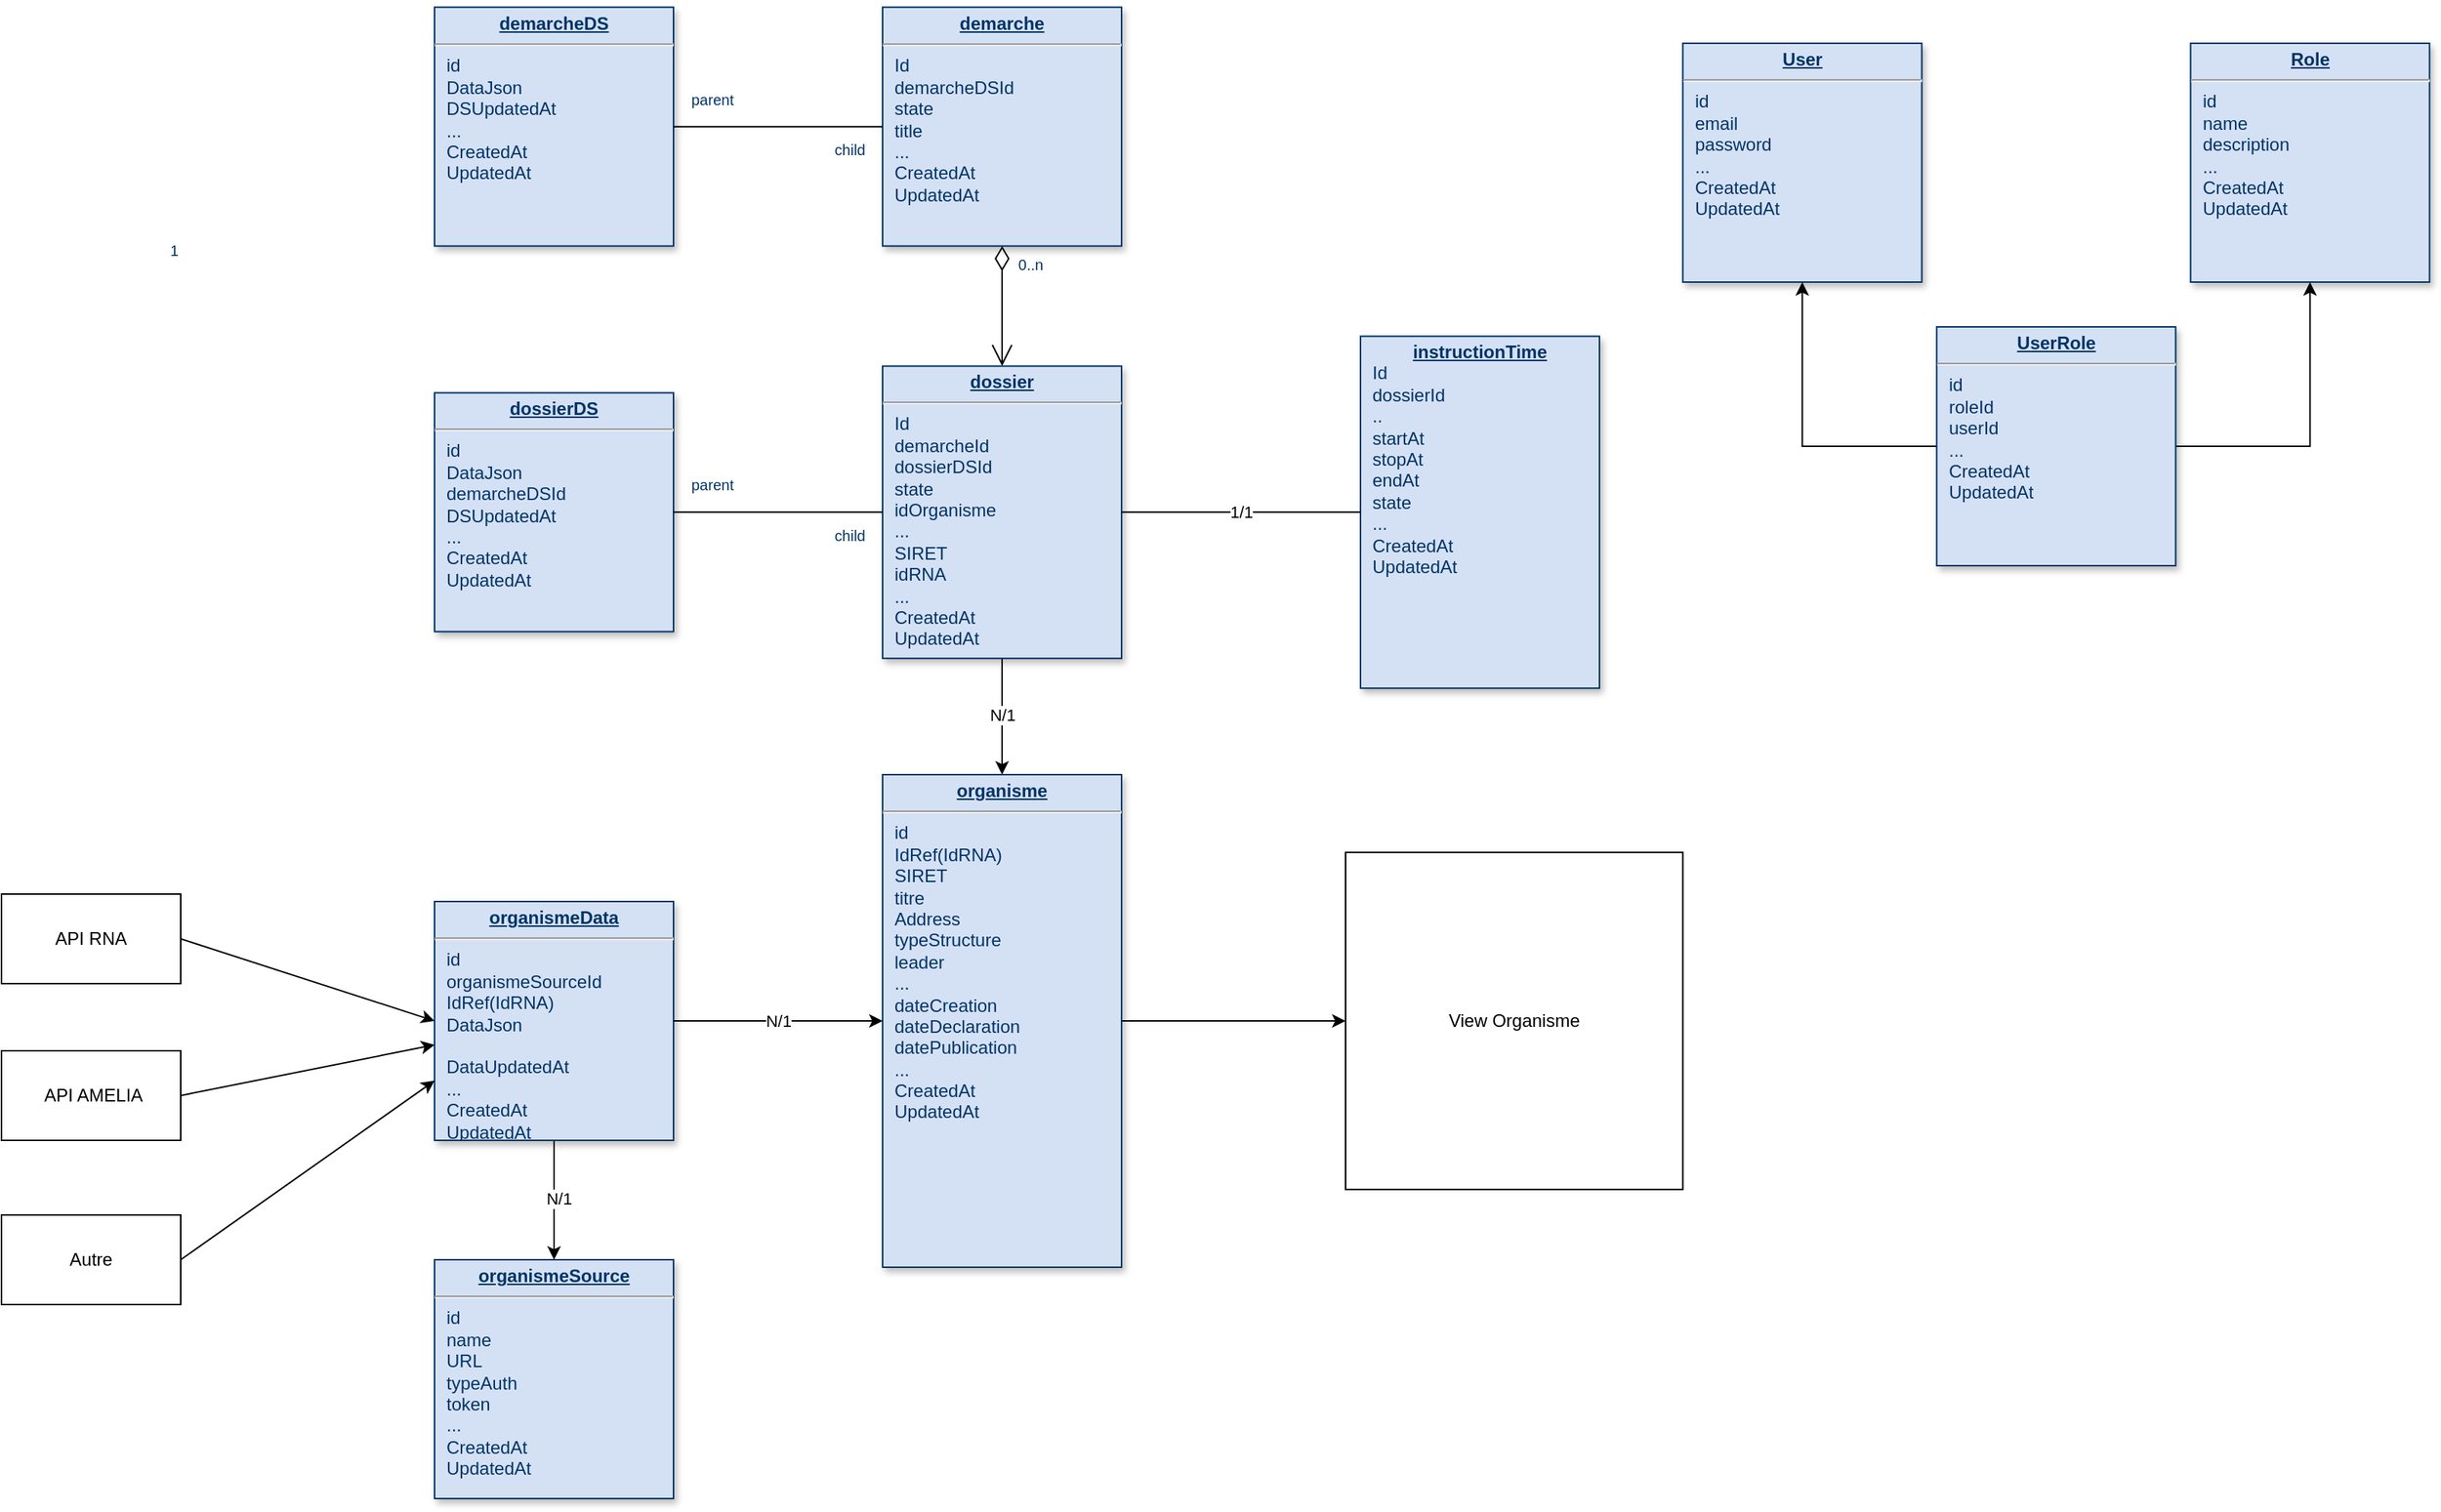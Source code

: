 <mxfile version="20.8.10" type="device" pages="4"><diagram name="Database" id="efa7a0a1-bf9b-a30e-e6df-94a7791c09e9"><mxGraphModel dx="3214" dy="1236" grid="1" gridSize="10" guides="1" tooltips="1" connect="1" arrows="1" fold="1" page="1" pageScale="1" pageWidth="826" pageHeight="1169" background="none" math="0" shadow="0"><root><mxCell id="0"/><mxCell id="1" parent="0"/><mxCell id="21" value="&lt;p style=&quot;margin: 0px; margin-top: 4px; text-align: center; text-decoration: underline;&quot;&gt;&lt;b&gt;demarche&lt;/b&gt;&lt;/p&gt;&lt;hr&gt;&lt;p style=&quot;margin: 0px; margin-left: 8px;&quot;&gt;Id&lt;/p&gt;&lt;p style=&quot;margin: 0px; margin-left: 8px;&quot;&gt;demarcheDSId&lt;/p&gt;&lt;p style=&quot;margin: 0px; margin-left: 8px;&quot;&gt;state&lt;/p&gt;&lt;p style=&quot;margin: 0px; margin-left: 8px;&quot;&gt;title&lt;/p&gt;&lt;p style=&quot;margin: 0px; margin-left: 8px;&quot;&gt;...&lt;/p&gt;&lt;p style=&quot;margin: 0px; margin-left: 8px;&quot;&gt;CreatedAt&lt;/p&gt;&lt;p style=&quot;margin: 0px; margin-left: 8px;&quot;&gt;UpdatedAt&lt;/p&gt;" style="verticalAlign=top;align=left;overflow=fill;fontSize=12;fontFamily=Helvetica;html=1;strokeColor=#003366;shadow=1;fillColor=#D4E1F5;fontColor=#003366" parent="1" vertex="1"><mxGeometry x="130" y="25.82" width="160" height="160" as="geometry"/></mxCell><mxCell id="25" value="&lt;p style=&quot;margin: 0px; margin-top: 4px; text-align: center; text-decoration: underline;&quot;&gt;&lt;b&gt;demarcheDS&lt;/b&gt;&lt;/p&gt;&lt;hr&gt;&lt;p style=&quot;margin: 0px; margin-left: 8px;&quot;&gt;id&lt;/p&gt;&lt;p style=&quot;margin: 0px; margin-left: 8px;&quot;&gt;DataJson&lt;/p&gt;&lt;p style=&quot;margin: 0px; margin-left: 8px;&quot;&gt;DSUpdatedAt&lt;br&gt;&lt;/p&gt;&lt;p style=&quot;margin: 0px; margin-left: 8px;&quot;&gt;...&lt;/p&gt;&lt;p style=&quot;margin: 0px; margin-left: 8px;&quot;&gt;CreatedAt&lt;/p&gt;&lt;p style=&quot;margin: 0px; margin-left: 8px;&quot;&gt;UpdatedAt&lt;/p&gt;&lt;p style=&quot;margin: 0px; margin-left: 8px;&quot;&gt;&lt;br&gt;&lt;/p&gt;" style="verticalAlign=top;align=left;overflow=fill;fontSize=12;fontFamily=Helvetica;html=1;strokeColor=#003366;shadow=1;fillColor=#D4E1F5;fontColor=#003366" parent="1" vertex="1"><mxGeometry x="-170.0" y="25.82" width="160" height="160" as="geometry"/></mxCell><mxCell id="45" value="" style="endArrow=open;endSize=12;startArrow=diamondThin;startSize=14;startFill=0;edgeStyle=orthogonalEdgeStyle;rounded=0;entryX=0.5;entryY=0;entryDx=0;entryDy=0;exitX=0.5;exitY=1;exitDx=0;exitDy=0;" parent="1" source="21" target="FMWRNMtdvtYgd8pJfr4M-131" edge="1"><mxGeometry x="309.36" y="184.18" as="geometry"><mxPoint x="309.36" y="184.18" as="sourcePoint"/><mxPoint x="469.36" y="184.18" as="targetPoint"/><Array as="points"><mxPoint x="210" y="224.18"/><mxPoint x="210" y="224.18"/></Array></mxGeometry></mxCell><mxCell id="46" value="0..n" style="resizable=0;align=left;verticalAlign=top;labelBackgroundColor=#ffffff;fontSize=10;strokeColor=#003366;shadow=1;fillColor=#D4E1F5;fontColor=#003366" parent="45" connectable="0" vertex="1"><mxGeometry x="-1" relative="1" as="geometry"><mxPoint x="8.92" as="offset"/></mxGeometry></mxCell><mxCell id="47" value="1" style="resizable=0;align=right;verticalAlign=top;labelBackgroundColor=#ffffff;fontSize=10;strokeColor=#003366;shadow=1;fillColor=#D4E1F5;fontColor=#003366" parent="45" connectable="0" vertex="1"><mxGeometry x="1" relative="1" as="geometry"><mxPoint x="-550" y="-90" as="offset"/></mxGeometry></mxCell><mxCell id="FMWRNMtdvtYgd8pJfr4M-128" value="" style="endArrow=none;edgeStyle=orthogonalEdgeStyle;exitX=1;exitY=0.5;exitDx=0;exitDy=0;entryX=0;entryY=0.5;entryDx=0;entryDy=0;" parent="1" source="25" target="21" edge="1"><mxGeometry x="-230" y="502.52" as="geometry"><mxPoint x="-130" y="523.68" as="sourcePoint"/><mxPoint x="20" y="523.68" as="targetPoint"/></mxGeometry></mxCell><mxCell id="FMWRNMtdvtYgd8pJfr4M-129" value="parent" style="resizable=0;align=left;verticalAlign=bottom;labelBackgroundColor=#ffffff;fontSize=10;strokeColor=#003366;shadow=1;fillColor=#D4E1F5;fontColor=#003366" parent="FMWRNMtdvtYgd8pJfr4M-128" connectable="0" vertex="1"><mxGeometry x="-1" relative="1" as="geometry"><mxPoint x="10" y="-10" as="offset"/></mxGeometry></mxCell><mxCell id="FMWRNMtdvtYgd8pJfr4M-130" value="child" style="resizable=0;align=right;verticalAlign=bottom;labelBackgroundColor=#ffffff;fontSize=10;strokeColor=#003366;shadow=1;fillColor=#D4E1F5;fontColor=#003366" parent="FMWRNMtdvtYgd8pJfr4M-128" connectable="0" vertex="1"><mxGeometry x="1" relative="1" as="geometry"><mxPoint x="-10" y="23.84" as="offset"/></mxGeometry></mxCell><mxCell id="VkZNMVuIoAUgogth9-r4-62" value="" style="edgeStyle=orthogonalEdgeStyle;rounded=0;orthogonalLoop=1;jettySize=auto;html=1;" parent="1" source="FMWRNMtdvtYgd8pJfr4M-131" target="VkZNMVuIoAUgogth9-r4-51" edge="1"><mxGeometry relative="1" as="geometry"/></mxCell><mxCell id="VkZNMVuIoAUgogth9-r4-63" value="N/1" style="edgeLabel;html=1;align=center;verticalAlign=middle;resizable=0;points=[];" parent="VkZNMVuIoAUgogth9-r4-62" vertex="1" connectable="0"><mxGeometry x="-0.038" relative="1" as="geometry"><mxPoint as="offset"/></mxGeometry></mxCell><mxCell id="FMWRNMtdvtYgd8pJfr4M-131" value="&lt;p style=&quot;margin: 0px; margin-top: 4px; text-align: center; text-decoration: underline;&quot;&gt;&lt;b&gt;dossier&lt;/b&gt;&lt;/p&gt;&lt;hr&gt;&lt;p style=&quot;margin: 0px; margin-left: 8px;&quot;&gt;Id&lt;/p&gt;&lt;p style=&quot;margin: 0px; margin-left: 8px;&quot;&gt;demarcheId&lt;/p&gt;&lt;p style=&quot;margin: 0px; margin-left: 8px;&quot;&gt;dossierDSId&lt;/p&gt;&lt;p style=&quot;margin: 0px; margin-left: 8px;&quot;&gt;state&lt;/p&gt;&lt;p style=&quot;margin: 0px; margin-left: 8px;&quot;&gt;idOrganisme&lt;/p&gt;&lt;p style=&quot;margin: 0px; margin-left: 8px;&quot;&gt;...&lt;/p&gt;&lt;p style=&quot;margin: 0px; margin-left: 8px;&quot;&gt;SIRET&lt;/p&gt;&lt;p style=&quot;margin: 0px; margin-left: 8px;&quot;&gt;idRNA&lt;/p&gt;&lt;p style=&quot;margin: 0px; margin-left: 8px;&quot;&gt;...&lt;/p&gt;&lt;p style=&quot;margin: 0px; margin-left: 8px;&quot;&gt;CreatedAt&lt;/p&gt;&lt;p style=&quot;margin: 0px; margin-left: 8px;&quot;&gt;UpdatedAt&lt;/p&gt;" style="verticalAlign=top;align=left;overflow=fill;fontSize=12;fontFamily=Helvetica;html=1;strokeColor=#003366;shadow=1;fillColor=#D4E1F5;fontColor=#003366" parent="1" vertex="1"><mxGeometry x="130" y="266.27" width="160" height="195.82" as="geometry"/></mxCell><mxCell id="FMWRNMtdvtYgd8pJfr4M-132" value="&lt;p style=&quot;margin: 0px; margin-top: 4px; text-align: center; text-decoration: underline;&quot;&gt;&lt;b&gt;dossierDS&lt;/b&gt;&lt;/p&gt;&lt;hr&gt;&lt;p style=&quot;margin: 0px; margin-left: 8px;&quot;&gt;id&lt;/p&gt;&lt;p style=&quot;margin: 0px; margin-left: 8px;&quot;&gt;DataJson&lt;/p&gt;&lt;p style=&quot;margin: 0px; margin-left: 8px;&quot;&gt;demarcheDSId&lt;br&gt;&lt;/p&gt;&lt;p style=&quot;margin: 0px; margin-left: 8px;&quot;&gt;DSUpdatedAt&lt;br&gt;&lt;/p&gt;&lt;p style=&quot;margin: 0px; margin-left: 8px;&quot;&gt;...&lt;/p&gt;&lt;p style=&quot;margin: 0px; margin-left: 8px;&quot;&gt;CreatedAt&lt;/p&gt;&lt;p style=&quot;margin: 0px; margin-left: 8px;&quot;&gt;UpdatedAt&lt;/p&gt;&lt;p style=&quot;margin: 0px; margin-left: 8px;&quot;&gt;&lt;br&gt;&lt;/p&gt;" style="verticalAlign=top;align=left;overflow=fill;fontSize=12;fontFamily=Helvetica;html=1;strokeColor=#003366;shadow=1;fillColor=#D4E1F5;fontColor=#003366" parent="1" vertex="1"><mxGeometry x="-170.0" y="284.18" width="160" height="160" as="geometry"/></mxCell><mxCell id="FMWRNMtdvtYgd8pJfr4M-133" value="" style="endArrow=none;edgeStyle=orthogonalEdgeStyle;exitX=1;exitY=0.5;exitDx=0;exitDy=0;entryX=0;entryY=0.5;entryDx=0;entryDy=0;" parent="1" source="FMWRNMtdvtYgd8pJfr4M-132" target="FMWRNMtdvtYgd8pJfr4M-131" edge="1"><mxGeometry x="-230" y="760.88" as="geometry"><mxPoint x="-130" y="782.04" as="sourcePoint"/><mxPoint x="20" y="782.04" as="targetPoint"/></mxGeometry></mxCell><mxCell id="FMWRNMtdvtYgd8pJfr4M-134" value="parent" style="resizable=0;align=left;verticalAlign=bottom;labelBackgroundColor=#ffffff;fontSize=10;strokeColor=#003366;shadow=1;fillColor=#D4E1F5;fontColor=#003366" parent="FMWRNMtdvtYgd8pJfr4M-133" connectable="0" vertex="1"><mxGeometry x="-1" relative="1" as="geometry"><mxPoint x="10" y="-10" as="offset"/></mxGeometry></mxCell><mxCell id="FMWRNMtdvtYgd8pJfr4M-135" value="child" style="resizable=0;align=right;verticalAlign=bottom;labelBackgroundColor=#ffffff;fontSize=10;strokeColor=#003366;shadow=1;fillColor=#D4E1F5;fontColor=#003366" parent="FMWRNMtdvtYgd8pJfr4M-133" connectable="0" vertex="1"><mxGeometry x="1" relative="1" as="geometry"><mxPoint x="-10" y="23.84" as="offset"/></mxGeometry></mxCell><mxCell id="VkZNMVuIoAUgogth9-r4-58" value="" style="edgeStyle=orthogonalEdgeStyle;rounded=0;orthogonalLoop=1;jettySize=auto;html=1;" parent="1" source="VkZNMVuIoAUgogth9-r4-47" target="VkZNMVuIoAUgogth9-r4-56" edge="1"><mxGeometry relative="1" as="geometry"/></mxCell><mxCell id="VkZNMVuIoAUgogth9-r4-59" value="N/1" style="edgeLabel;html=1;align=center;verticalAlign=middle;resizable=0;points=[];" parent="VkZNMVuIoAUgogth9-r4-58" vertex="1" connectable="0"><mxGeometry x="-0.041" y="3" relative="1" as="geometry"><mxPoint as="offset"/></mxGeometry></mxCell><mxCell id="VkZNMVuIoAUgogth9-r4-47" value="&lt;p style=&quot;margin: 4px 0px 0px; text-align: center;&quot;&gt;&lt;b&gt;&lt;u&gt;organismeData&lt;/u&gt;&lt;/b&gt;&lt;br&gt;&lt;/p&gt;&lt;hr&gt;&lt;p style=&quot;margin: 0px; margin-left: 8px;&quot;&gt;id&lt;/p&gt;&lt;p style=&quot;margin: 0px; margin-left: 8px;&quot;&gt;organismeSourceId&lt;/p&gt;&lt;p style=&quot;margin: 0px; margin-left: 8px;&quot;&gt;IdRef(IdRNA)&lt;/p&gt;&lt;p style=&quot;margin: 0px; margin-left: 8px;&quot;&gt;DataJson&lt;/p&gt;&lt;p style=&quot;margin: 0px; margin-left: 8px;&quot;&gt;&lt;br&gt;&lt;/p&gt;&lt;p style=&quot;margin: 0px; margin-left: 8px;&quot;&gt;DataUpdatedAt&lt;br&gt;&lt;/p&gt;&lt;p style=&quot;margin: 0px; margin-left: 8px;&quot;&gt;...&lt;/p&gt;&lt;p style=&quot;margin: 0px; margin-left: 8px;&quot;&gt;CreatedAt&lt;/p&gt;&lt;p style=&quot;margin: 0px; margin-left: 8px;&quot;&gt;UpdatedAt&lt;/p&gt;&lt;p style=&quot;margin: 0px; margin-left: 8px;&quot;&gt;&lt;br&gt;&lt;/p&gt;" style="verticalAlign=top;align=left;overflow=fill;fontSize=12;fontFamily=Helvetica;html=1;strokeColor=#003366;shadow=1;fillColor=#D4E1F5;fontColor=#003366" parent="1" vertex="1"><mxGeometry x="-170.0" y="625.0" width="160" height="160" as="geometry"/></mxCell><mxCell id="VkZNMVuIoAUgogth9-r4-48" value="Autre" style="rounded=0;whiteSpace=wrap;html=1;" parent="1" vertex="1"><mxGeometry x="-460" y="835" width="120" height="60" as="geometry"/></mxCell><mxCell id="VkZNMVuIoAUgogth9-r4-49" value="API RNA" style="rounded=0;whiteSpace=wrap;html=1;" parent="1" vertex="1"><mxGeometry x="-460" y="620" width="120" height="60" as="geometry"/></mxCell><mxCell id="VkZNMVuIoAUgogth9-r4-50" value="&amp;nbsp;API AMELIA" style="rounded=0;whiteSpace=wrap;html=1;" parent="1" vertex="1"><mxGeometry x="-460" y="725" width="120" height="60" as="geometry"/></mxCell><mxCell id="VkZNMVuIoAUgogth9-r4-61" value="" style="edgeStyle=orthogonalEdgeStyle;rounded=0;orthogonalLoop=1;jettySize=auto;html=1;entryX=0;entryY=0.5;entryDx=0;entryDy=0;" parent="1" source="VkZNMVuIoAUgogth9-r4-51" target="VkZNMVuIoAUgogth9-r4-52" edge="1"><mxGeometry relative="1" as="geometry"><mxPoint x="430" y="705.0" as="targetPoint"/></mxGeometry></mxCell><mxCell id="VkZNMVuIoAUgogth9-r4-51" value="&lt;p style=&quot;margin: 4px 0px 0px; text-align: center;&quot;&gt;&lt;b&gt;&lt;u&gt;organisme&lt;/u&gt;&lt;/b&gt;&lt;br&gt;&lt;/p&gt;&lt;hr&gt;&lt;p style=&quot;margin: 0px; margin-left: 8px;&quot;&gt;id&lt;/p&gt;&lt;p style=&quot;margin: 0px; margin-left: 8px;&quot;&gt;IdRef(IdRNA)&lt;br&gt;&lt;/p&gt;&lt;p style=&quot;margin: 0px; margin-left: 8px;&quot;&gt;SIRET&lt;/p&gt;&lt;p style=&quot;margin: 0px; margin-left: 8px;&quot;&gt;&lt;span class=&quot;pl-pds&quot;&gt;titre&lt;/span&gt;&lt;/p&gt;&lt;p style=&quot;margin: 0px; margin-left: 8px;&quot;&gt;Address&lt;/p&gt;&lt;p style=&quot;margin: 0px; margin-left: 8px;&quot;&gt;&lt;span class=&quot;pl-pds&quot;&gt;typeStructure&lt;/span&gt;&lt;/p&gt;&lt;p style=&quot;margin: 0px; margin-left: 8px;&quot;&gt;&lt;span class=&quot;pl-pds&quot;&gt;leader&lt;/span&gt;&lt;/p&gt;&lt;p style=&quot;margin: 0px; margin-left: 8px;&quot;&gt;&lt;span class=&quot;pl-pds&quot;&gt;...&lt;/span&gt;&lt;/p&gt;&lt;p style=&quot;margin: 0px; margin-left: 8px;&quot;&gt;&lt;span class=&quot;pl-pds&quot;&gt;&lt;span class=&quot;pl-pds&quot;&gt;dateCreation&lt;/span&gt;&lt;span class=&quot;pl-kos&quot;&gt;&lt;/span&gt;&lt;br&gt;&lt;/span&gt;&lt;/p&gt;&lt;p style=&quot;margin: 0px; margin-left: 8px;&quot;&gt;&lt;span class=&quot;pl-pds&quot;&gt;&lt;span class=&quot;pl-pds&quot;&gt;&lt;span class=&quot;pl-pds&quot;&gt;dateDeclaration&lt;/span&gt;&lt;span class=&quot;pl-kos&quot;&gt;&lt;/span&gt;&lt;br&gt;&lt;/span&gt;&lt;/span&gt;&lt;/p&gt;&lt;p style=&quot;margin: 0px; margin-left: 8px;&quot;&gt;&lt;span class=&quot;pl-pds&quot;&gt;datePublication&lt;/span&gt;&lt;br&gt;&lt;/p&gt;&lt;p style=&quot;margin: 0px; margin-left: 8px;&quot;&gt;...&lt;/p&gt;&lt;p style=&quot;margin: 0px; margin-left: 8px;&quot;&gt;CreatedAt&lt;/p&gt;&lt;p style=&quot;margin: 0px; margin-left: 8px;&quot;&gt;UpdatedAt&lt;/p&gt;&lt;p style=&quot;margin: 0px; margin-left: 8px;&quot;&gt;&lt;br&gt;&lt;/p&gt;" style="verticalAlign=top;align=left;overflow=fill;fontSize=12;fontFamily=Helvetica;html=1;strokeColor=#003366;shadow=1;fillColor=#D4E1F5;fontColor=#003366" parent="1" vertex="1"><mxGeometry x="130" y="540" width="160" height="330" as="geometry"/></mxCell><mxCell id="VkZNMVuIoAUgogth9-r4-52" value="View Organisme" style="whiteSpace=wrap;html=1;aspect=fixed;" parent="1" vertex="1"><mxGeometry x="440" y="592.09" width="225.82" height="225.82" as="geometry"/></mxCell><mxCell id="VkZNMVuIoAUgogth9-r4-53" value="" style="endArrow=classic;html=1;rounded=0;exitX=1;exitY=0.5;exitDx=0;exitDy=0;entryX=0;entryY=0.5;entryDx=0;entryDy=0;" parent="1" source="VkZNMVuIoAUgogth9-r4-49" target="VkZNMVuIoAUgogth9-r4-47" edge="1"><mxGeometry width="50" height="50" relative="1" as="geometry"><mxPoint x="-10" y="525" as="sourcePoint"/><mxPoint x="40" y="475" as="targetPoint"/></mxGeometry></mxCell><mxCell id="VkZNMVuIoAUgogth9-r4-54" value="" style="endArrow=classic;html=1;rounded=0;exitX=1;exitY=0.5;exitDx=0;exitDy=0;" parent="1" source="VkZNMVuIoAUgogth9-r4-50" target="VkZNMVuIoAUgogth9-r4-47" edge="1"><mxGeometry width="50" height="50" relative="1" as="geometry"><mxPoint x="-10" y="525" as="sourcePoint"/><mxPoint x="-180" y="705" as="targetPoint"/></mxGeometry></mxCell><mxCell id="VkZNMVuIoAUgogth9-r4-55" value="" style="endArrow=classic;html=1;rounded=0;exitX=1;exitY=0.5;exitDx=0;exitDy=0;entryX=0;entryY=0.75;entryDx=0;entryDy=0;" parent="1" source="VkZNMVuIoAUgogth9-r4-48" target="VkZNMVuIoAUgogth9-r4-47" edge="1"><mxGeometry width="50" height="50" relative="1" as="geometry"><mxPoint x="-10" y="525" as="sourcePoint"/><mxPoint x="40" y="475" as="targetPoint"/></mxGeometry></mxCell><mxCell id="VkZNMVuIoAUgogth9-r4-56" value="&lt;p style=&quot;margin: 4px 0px 0px; text-align: center;&quot;&gt;&lt;b&gt;&lt;u&gt;organismeSource&lt;/u&gt;&lt;/b&gt;&lt;br&gt;&lt;/p&gt;&lt;hr&gt;&lt;p style=&quot;margin: 0px; margin-left: 8px;&quot;&gt;id&lt;/p&gt;&lt;p style=&quot;margin: 0px; margin-left: 8px;&quot;&gt;name&lt;/p&gt;&lt;p style=&quot;margin: 0px; margin-left: 8px;&quot;&gt;URL&lt;/p&gt;&lt;p style=&quot;margin: 0px; margin-left: 8px;&quot;&gt;typeAuth&lt;/p&gt;&lt;p style=&quot;margin: 0px; margin-left: 8px;&quot;&gt;token&lt;/p&gt;&lt;p style=&quot;margin: 0px; margin-left: 8px;&quot;&gt;...&lt;/p&gt;&lt;p style=&quot;margin: 0px; margin-left: 8px;&quot;&gt;CreatedAt&lt;/p&gt;&lt;p style=&quot;margin: 0px; margin-left: 8px;&quot;&gt;UpdatedAt&lt;/p&gt;&lt;p style=&quot;margin: 0px; margin-left: 8px;&quot;&gt;&lt;br&gt;&lt;/p&gt;" style="verticalAlign=top;align=left;overflow=fill;fontSize=12;fontFamily=Helvetica;html=1;strokeColor=#003366;shadow=1;fillColor=#D4E1F5;fontColor=#003366" parent="1" vertex="1"><mxGeometry x="-170.0" y="865.0" width="160" height="160" as="geometry"/></mxCell><mxCell id="VkZNMVuIoAUgogth9-r4-57" value="N/1" style="endArrow=classic;html=1;rounded=0;exitX=1;exitY=0.5;exitDx=0;exitDy=0;entryX=0;entryY=0.5;entryDx=0;entryDy=0;" parent="1" source="VkZNMVuIoAUgogth9-r4-47" target="VkZNMVuIoAUgogth9-r4-51" edge="1"><mxGeometry width="50" height="50" relative="1" as="geometry"><mxPoint x="-330" y="765" as="sourcePoint"/><mxPoint x="-160" y="731.0" as="targetPoint"/></mxGeometry></mxCell><mxCell id="CirreXGt1SrEpVDY0mL6-47" value="&lt;p style=&quot;margin: 0px; margin-top: 4px; text-align: center; text-decoration: underline;&quot;&gt;&lt;b&gt;User&lt;/b&gt;&lt;/p&gt;&lt;hr&gt;&lt;p style=&quot;margin: 0px; margin-left: 8px;&quot;&gt;id&lt;/p&gt;&lt;p style=&quot;margin: 0px; margin-left: 8px;&quot;&gt;email&lt;/p&gt;&lt;p style=&quot;margin: 0px; margin-left: 8px;&quot;&gt;password&lt;/p&gt;&lt;p style=&quot;margin: 0px; margin-left: 8px;&quot;&gt;...&lt;/p&gt;&lt;p style=&quot;margin: 0px; margin-left: 8px;&quot;&gt;CreatedAt&lt;/p&gt;&lt;p style=&quot;margin: 0px; margin-left: 8px;&quot;&gt;UpdatedAt&lt;/p&gt;&lt;p style=&quot;margin: 0px; margin-left: 8px;&quot;&gt;&lt;br&gt;&lt;/p&gt;" style="verticalAlign=top;align=left;overflow=fill;fontSize=12;fontFamily=Helvetica;html=1;strokeColor=#003366;shadow=1;fillColor=#D4E1F5;fontColor=#003366" parent="1" vertex="1"><mxGeometry x="665.82" y="50.0" width="160" height="160" as="geometry"/></mxCell><mxCell id="CirreXGt1SrEpVDY0mL6-48" value="&lt;p style=&quot;margin: 0px; margin-top: 4px; text-align: center; text-decoration: underline;&quot;&gt;&lt;b&gt;Role&lt;/b&gt;&lt;/p&gt;&lt;hr&gt;&lt;p style=&quot;margin: 0px; margin-left: 8px;&quot;&gt;id&lt;/p&gt;&lt;p style=&quot;margin: 0px; margin-left: 8px;&quot;&gt;name&lt;/p&gt;&lt;p style=&quot;margin: 0px; margin-left: 8px;&quot;&gt;description&lt;/p&gt;&lt;p style=&quot;margin: 0px; margin-left: 8px;&quot;&gt;...&lt;/p&gt;&lt;p style=&quot;margin: 0px; margin-left: 8px;&quot;&gt;CreatedAt&lt;/p&gt;&lt;p style=&quot;margin: 0px; margin-left: 8px;&quot;&gt;UpdatedAt&lt;/p&gt;&lt;p style=&quot;margin: 0px; margin-left: 8px;&quot;&gt;&lt;br&gt;&lt;/p&gt;" style="verticalAlign=top;align=left;overflow=fill;fontSize=12;fontFamily=Helvetica;html=1;strokeColor=#003366;shadow=1;fillColor=#D4E1F5;fontColor=#003366" parent="1" vertex="1"><mxGeometry x="1005.82" y="50.0" width="160" height="160" as="geometry"/></mxCell><mxCell id="I6Bc7eeYahM0z3tS6hHa-48" value="" style="edgeStyle=orthogonalEdgeStyle;rounded=0;orthogonalLoop=1;jettySize=auto;html=1;" parent="1" source="I6Bc7eeYahM0z3tS6hHa-47" target="CirreXGt1SrEpVDY0mL6-48" edge="1"><mxGeometry relative="1" as="geometry"/></mxCell><mxCell id="I6Bc7eeYahM0z3tS6hHa-49" value="" style="edgeStyle=orthogonalEdgeStyle;rounded=0;orthogonalLoop=1;jettySize=auto;html=1;" parent="1" source="I6Bc7eeYahM0z3tS6hHa-47" target="CirreXGt1SrEpVDY0mL6-47" edge="1"><mxGeometry relative="1" as="geometry"/></mxCell><mxCell id="I6Bc7eeYahM0z3tS6hHa-47" value="&lt;p style=&quot;margin: 0px; margin-top: 4px; text-align: center; text-decoration: underline;&quot;&gt;&lt;b&gt;UserRole&lt;/b&gt;&lt;/p&gt;&lt;hr&gt;&lt;p style=&quot;margin: 0px; margin-left: 8px;&quot;&gt;id&lt;/p&gt;&lt;p style=&quot;margin: 0px; margin-left: 8px;&quot;&gt;roleId&lt;/p&gt;&lt;p style=&quot;margin: 0px; margin-left: 8px;&quot;&gt;userId&lt;/p&gt;&lt;p style=&quot;margin: 0px; margin-left: 8px;&quot;&gt;...&lt;/p&gt;&lt;p style=&quot;margin: 0px; margin-left: 8px;&quot;&gt;CreatedAt&lt;/p&gt;&lt;p style=&quot;margin: 0px; margin-left: 8px;&quot;&gt;UpdatedAt&lt;/p&gt;&lt;p style=&quot;margin: 0px; margin-left: 8px;&quot;&gt;&lt;br&gt;&lt;/p&gt;" style="verticalAlign=top;align=left;overflow=fill;fontSize=12;fontFamily=Helvetica;html=1;strokeColor=#003366;shadow=1;fillColor=#D4E1F5;fontColor=#003366" parent="1" vertex="1"><mxGeometry x="835.82" y="240.0" width="160" height="160" as="geometry"/></mxCell><mxCell id="ZuT4bTARrPyAaWzg5nVq-47" value="&lt;p style=&quot;margin: 0px; margin-top: 4px; text-align: center; text-decoration: underline;&quot;&gt;&lt;b&gt;instructionTime&lt;/b&gt;&lt;/p&gt;&lt;p style=&quot;margin: 0px; margin-left: 8px;&quot;&gt;Id&lt;/p&gt;&lt;p style=&quot;margin: 0px; margin-left: 8px;&quot;&gt;dossierId&lt;/p&gt;&lt;p style=&quot;margin: 0px; margin-left: 8px;&quot;&gt;&lt;span style=&quot;background-color: initial;&quot;&gt;..&lt;/span&gt;&lt;br&gt;&lt;/p&gt;&lt;p style=&quot;margin: 0px; margin-left: 8px;&quot;&gt;startAt&lt;br&gt;&lt;/p&gt;&lt;p style=&quot;margin: 0px; margin-left: 8px;&quot;&gt;stopAt&lt;br&gt;&lt;/p&gt;&lt;p style=&quot;margin: 0px; margin-left: 8px;&quot;&gt;endAt&lt;/p&gt;&lt;p style=&quot;margin: 0px; margin-left: 8px;&quot;&gt;state&lt;/p&gt;&lt;p style=&quot;margin: 0px; margin-left: 8px;&quot;&gt;...&lt;/p&gt;&lt;p style=&quot;margin: 0px; margin-left: 8px;&quot;&gt;CreatedAt&lt;/p&gt;&lt;p style=&quot;margin: 0px; margin-left: 8px;&quot;&gt;UpdatedAt&lt;/p&gt;" style="verticalAlign=top;align=left;overflow=fill;fontSize=12;fontFamily=Helvetica;html=1;strokeColor=#003366;shadow=1;fillColor=#D4E1F5;fontColor=#003366" parent="1" vertex="1"><mxGeometry x="450" y="246.27" width="160" height="235.82" as="geometry"/></mxCell><mxCell id="bhy1z7wQJPkl-zV5yTGZ-49" value="1/1" style="endArrow=none;html=1;rounded=0;entryX=0;entryY=0.5;entryDx=0;entryDy=0;" parent="1" source="FMWRNMtdvtYgd8pJfr4M-131" target="ZuT4bTARrPyAaWzg5nVq-47" edge="1"><mxGeometry relative="1" as="geometry"><mxPoint x="330" y="390" as="sourcePoint"/><mxPoint x="490" y="390" as="targetPoint"/></mxGeometry></mxCell></root></mxGraphModel></diagram><diagram id="YUlUzBSEKwN86Sd8H_60" name="Délais d'instruction DB"><mxGraphModel dx="2021" dy="1787" grid="1" gridSize="10" guides="1" tooltips="1" connect="1" arrows="1" fold="1" page="1" pageScale="1" pageWidth="827" pageHeight="1169" math="0" shadow="0"><root><mxCell id="0"/><mxCell id="1" parent="0"/><mxCell id="6_nzcLJkMJ-eSP3DmDoj-1" value="&lt;p style=&quot;margin: 0px; margin-top: 4px; text-align: center; text-decoration: underline;&quot;&gt;&lt;b&gt;dossier&lt;/b&gt;&lt;/p&gt;&lt;hr&gt;&lt;p style=&quot;margin: 0px; margin-left: 8px;&quot;&gt;Id&lt;/p&gt;&lt;p style=&quot;margin: 0px; margin-left: 8px;&quot;&gt;idDemarche&lt;/p&gt;&lt;p style=&quot;margin: 0px; margin-left: 8px;&quot;&gt;idDossierDS&lt;/p&gt;&lt;p style=&quot;margin: 0px; margin-left: 8px;&quot;&gt;state&lt;/p&gt;&lt;p style=&quot;margin: 0px; margin-left: 8px;&quot;&gt;idOrganisme&lt;/p&gt;&lt;p style=&quot;margin: 0px; margin-left: 8px;&quot;&gt;...&lt;/p&gt;&lt;p style=&quot;margin: 0px; margin-left: 8px;&quot;&gt;CreatedAt&lt;/p&gt;&lt;p style=&quot;margin: 0px; margin-left: 8px;&quot;&gt;UpdatedAt&lt;/p&gt;" style="verticalAlign=top;align=left;overflow=fill;fontSize=12;fontFamily=Helvetica;html=1;strokeColor=#003366;shadow=1;fillColor=#D4E1F5;fontColor=#003366" parent="1" vertex="1"><mxGeometry x="130" y="284.18" width="160" height="235.82" as="geometry"/></mxCell><mxCell id="6_nzcLJkMJ-eSP3DmDoj-2" value="&lt;p style=&quot;margin: 0px; margin-top: 4px; text-align: center; text-decoration: underline;&quot;&gt;&lt;b&gt;dossierDS&lt;/b&gt;&lt;/p&gt;&lt;hr&gt;&lt;p style=&quot;margin: 0px; margin-left: 8px;&quot;&gt;id&lt;/p&gt;&lt;p style=&quot;margin: 0px; margin-left: 8px;&quot;&gt;DataJson&lt;/p&gt;&lt;p style=&quot;margin: 0px; margin-left: 8px;&quot;&gt;idDemarcheDS&lt;br&gt;&lt;/p&gt;&lt;p style=&quot;margin: 0px; margin-left: 8px;&quot;&gt;DSUpdatedAt&lt;br&gt;&lt;/p&gt;&lt;p style=&quot;margin: 0px; margin-left: 8px;&quot;&gt;...&lt;/p&gt;&lt;p style=&quot;margin: 0px; margin-left: 8px;&quot;&gt;CreatedAt&lt;/p&gt;&lt;p style=&quot;margin: 0px; margin-left: 8px;&quot;&gt;UpdatedAt&lt;/p&gt;&lt;p style=&quot;margin: 0px; margin-left: 8px;&quot;&gt;&lt;br&gt;&lt;/p&gt;" style="verticalAlign=top;align=left;overflow=fill;fontSize=12;fontFamily=Helvetica;html=1;strokeColor=#003366;shadow=1;fillColor=#D4E1F5;fontColor=#003366" parent="1" vertex="1"><mxGeometry x="-170.0" y="284.18" width="160" height="160" as="geometry"/></mxCell><mxCell id="6_nzcLJkMJ-eSP3DmDoj-3" value="" style="endArrow=none;edgeStyle=orthogonalEdgeStyle;exitX=1;exitY=0.5;exitDx=0;exitDy=0;entryX=0;entryY=0.5;entryDx=0;entryDy=0;" parent="1" source="6_nzcLJkMJ-eSP3DmDoj-2" target="6_nzcLJkMJ-eSP3DmDoj-1" edge="1"><mxGeometry x="-230" y="760.88" as="geometry"><mxPoint x="-130" y="782.04" as="sourcePoint"/><mxPoint x="20" y="782.04" as="targetPoint"/></mxGeometry></mxCell><mxCell id="6_nzcLJkMJ-eSP3DmDoj-4" value="parent" style="resizable=0;align=left;verticalAlign=bottom;labelBackgroundColor=#ffffff;fontSize=10;strokeColor=#003366;shadow=1;fillColor=#D4E1F5;fontColor=#003366" parent="6_nzcLJkMJ-eSP3DmDoj-3" connectable="0" vertex="1"><mxGeometry x="-1" relative="1" as="geometry"><mxPoint x="10" y="-10" as="offset"/></mxGeometry></mxCell><mxCell id="6_nzcLJkMJ-eSP3DmDoj-5" value="child" style="resizable=0;align=right;verticalAlign=bottom;labelBackgroundColor=#ffffff;fontSize=10;strokeColor=#003366;shadow=1;fillColor=#D4E1F5;fontColor=#003366" parent="6_nzcLJkMJ-eSP3DmDoj-3" connectable="0" vertex="1"><mxGeometry x="1" relative="1" as="geometry"><mxPoint x="-10" y="23.84" as="offset"/></mxGeometry></mxCell><mxCell id="bAYBcKGqzAudfGc8zXBT-1" value="DataJson" style="whiteSpace=wrap;html=1;aspect=fixed;" parent="1" vertex="1"><mxGeometry x="-413" y="324.18" width="80" height="80" as="geometry"/></mxCell><mxCell id="bAYBcKGqzAudfGc8zXBT-2" value="Champs" style="rounded=0;whiteSpace=wrap;html=1;" parent="1" vertex="1"><mxGeometry x="-533" y="444.18" width="120" height="60" as="geometry"/></mxCell><mxCell id="bAYBcKGqzAudfGc8zXBT-3" value="Annotation private" style="rounded=0;whiteSpace=wrap;html=1;" parent="1" vertex="1"><mxGeometry x="-350" y="444.18" width="120" height="60" as="geometry"/></mxCell><mxCell id="bAYBcKGqzAudfGc8zXBT-5" value="View Delais" style="whiteSpace=wrap;html=1;aspect=fixed;" parent="1" vertex="1"><mxGeometry x="440" y="300" width="220" height="220" as="geometry"/></mxCell><mxCell id="Y4P6hDy4LXQoecizyo3l-1" value="&lt;span style=&quot;color: rgb(0, 51, 102); text-align: left;&quot;&gt;delais_state: &lt;br&gt;P1, P1P, P2,OF, OFR, ORA,OD&lt;br&gt;&lt;/span&gt;&lt;span style=&quot;color: rgb(0, 51, 102); text-align: left;&quot;&gt;?? =&amp;gt; FR,C&lt;/span&gt;&lt;span style=&quot;color: rgb(0, 51, 102); text-align: left;&quot;&gt;&lt;br&gt;&lt;/span&gt;" style="rounded=0;whiteSpace=wrap;html=1;" parent="1" vertex="1"><mxGeometry x="130" y="585" width="120" height="60" as="geometry"/></mxCell><mxCell id="CHLpn3rrXEMj4ffNbv1W-2" value="" style="edgeStyle=orthogonalEdgeStyle;rounded=0;orthogonalLoop=1;jettySize=auto;html=1;strokeColor=#080201;fillColor=#FF0808;" parent="1" source="CHLpn3rrXEMj4ffNbv1W-1" target="6_nzcLJkMJ-eSP3DmDoj-1" edge="1"><mxGeometry relative="1" as="geometry"/></mxCell><mxCell id="CHLpn3rrXEMj4ffNbv1W-3" value="1/1" style="edgeLabel;html=1;align=center;verticalAlign=middle;resizable=0;points=[];" parent="CHLpn3rrXEMj4ffNbv1W-2" vertex="1" connectable="0"><mxGeometry x="-0.206" y="-4" relative="1" as="geometry"><mxPoint as="offset"/></mxGeometry></mxCell><mxCell id="CHLpn3rrXEMj4ffNbv1W-1" value="&lt;p style=&quot;margin: 0px; margin-top: 4px; text-align: center; text-decoration: underline;&quot;&gt;&lt;b&gt;instructionTime&lt;/b&gt;&lt;/p&gt;&lt;p style=&quot;margin: 0px; margin-left: 8px;&quot;&gt;Id&lt;/p&gt;&lt;p style=&quot;margin: 0px; margin-left: 8px;&quot;&gt;idDossier&lt;/p&gt;&lt;p style=&quot;margin: 0px; margin-left: 8px;&quot;&gt;&lt;span style=&quot;background-color: initial;&quot;&gt;..&lt;/span&gt;&lt;br&gt;&lt;/p&gt;&lt;p style=&quot;border-color: var(--border-color); margin: 0px 0px 0px 8px;&quot;&gt;startAt&lt;br style=&quot;border-color: var(--border-color);&quot;&gt;&lt;/p&gt;&lt;p style=&quot;border-color: var(--border-color); margin: 0px 0px 0px 8px;&quot;&gt;stopAt&lt;br style=&quot;border-color: var(--border-color);&quot;&gt;&lt;/p&gt;&lt;p style=&quot;border-color: var(--border-color); margin: 0px 0px 0px 8px;&quot;&gt;endAt&lt;/p&gt;&lt;p style=&quot;border-color: var(--border-color); margin: 0px 0px 0px 8px;&quot;&gt;state&lt;/p&gt;&lt;p style=&quot;margin: 0px; margin-left: 8px;&quot;&gt;...&lt;/p&gt;&lt;p style=&quot;margin: 0px; margin-left: 8px;&quot;&gt;CreatedAt&lt;/p&gt;&lt;p style=&quot;margin: 0px; margin-left: 8px;&quot;&gt;UpdatedAt&lt;/p&gt;" style="verticalAlign=top;align=left;overflow=fill;fontSize=12;fontFamily=Helvetica;html=1;strokeColor=#003366;shadow=1;fillColor=#D4E1F5;fontColor=#003366" parent="1" vertex="1"><mxGeometry x="130" y="-10" width="160" height="235.82" as="geometry"/></mxCell></root></mxGraphModel></diagram><diagram id="qv87K2lFUl19by44cNeR" name="Délais d'instruction diagram"><mxGraphModel dx="2021" dy="1787" grid="1" gridSize="10" guides="1" tooltips="1" connect="1" arrows="1" fold="1" page="1" pageScale="1" pageWidth="827" pageHeight="1169" math="0" shadow="0"><root><mxCell id="0"/><mxCell id="1" parent="0"/><mxCell id="UG3ML3FbZnNMe0G4bfNA-4" value="" style="edgeStyle=orthogonalEdgeStyle;rounded=0;orthogonalLoop=1;jettySize=auto;html=1;" parent="1" source="jjZS57c2oSEMR3_4Ci2v-1" target="UG3ML3FbZnNMe0G4bfNA-3" edge="1"><mxGeometry relative="1" as="geometry"/></mxCell><mxCell id="jjZS57c2oSEMR3_4Ci2v-1" value="Dépôt du dossier" style="rounded=0;whiteSpace=wrap;html=1;" parent="1" vertex="1"><mxGeometry x="180" y="-210" width="120" height="60" as="geometry"/></mxCell><mxCell id="UG3ML3FbZnNMe0G4bfNA-35" value="" style="edgeStyle=orthogonalEdgeStyle;rounded=0;orthogonalLoop=1;jettySize=auto;html=1;fillColor=#FF0808;strokeColor=#FF4019;entryX=0;entryY=0.75;entryDx=0;entryDy=0;" parent="1" source="UG3ML3FbZnNMe0G4bfNA-1" target="UG3ML3FbZnNMe0G4bfNA-34" edge="1"><mxGeometry relative="1" as="geometry"><Array as="points"><mxPoint x="415" y="240"/><mxPoint x="415" y="300"/></Array><mxPoint x="415" y="280" as="targetPoint"/></mxGeometry></mxCell><mxCell id="UG3ML3FbZnNMe0G4bfNA-1" value="(Date dépôt du dossier +&lt;br&gt;&amp;nbsp;60 Jous)" style="rounded=0;whiteSpace=wrap;html=1;fillColor=#FFFFCC;" parent="1" vertex="1"><mxGeometry x="180" y="210" width="120" height="60" as="geometry"/></mxCell><mxCell id="UG3ML3FbZnNMe0G4bfNA-6" value="" style="edgeStyle=orthogonalEdgeStyle;rounded=0;orthogonalLoop=1;jettySize=auto;html=1;" parent="1" source="UG3ML3FbZnNMe0G4bfNA-3" target="UG3ML3FbZnNMe0G4bfNA-5" edge="1"><mxGeometry relative="1" as="geometry"/></mxCell><mxCell id="UG3ML3FbZnNMe0G4bfNA-7" value="OUI" style="edgeLabel;html=1;align=center;verticalAlign=middle;resizable=0;points=[];" parent="UG3ML3FbZnNMe0G4bfNA-6" vertex="1" connectable="0"><mxGeometry x="-0.333" y="3" relative="1" as="geometry"><mxPoint as="offset"/></mxGeometry></mxCell><mxCell id="UG3ML3FbZnNMe0G4bfNA-9" value="" style="edgeStyle=orthogonalEdgeStyle;rounded=0;orthogonalLoop=1;jettySize=auto;html=1;" parent="1" source="UG3ML3FbZnNMe0G4bfNA-3" target="UG3ML3FbZnNMe0G4bfNA-1" edge="1"><mxGeometry relative="1" as="geometry"><mxPoint x="619" y="-170" as="targetPoint"/></mxGeometry></mxCell><mxCell id="UG3ML3FbZnNMe0G4bfNA-10" value="NON" style="edgeLabel;html=1;align=center;verticalAlign=middle;resizable=0;points=[];" parent="UG3ML3FbZnNMe0G4bfNA-9" vertex="1" connectable="0"><mxGeometry x="0.036" y="1" relative="1" as="geometry"><mxPoint as="offset"/></mxGeometry></mxCell><mxCell id="UG3ML3FbZnNMe0G4bfNA-3" value="&amp;nbsp;première demande de pièces" style="triangle;whiteSpace=wrap;html=1;rounded=0;direction=south;" parent="1" vertex="1"><mxGeometry x="190" y="-54" width="100" height="77" as="geometry"/></mxCell><mxCell id="UG3ML3FbZnNMe0G4bfNA-12" value="" style="edgeStyle=orthogonalEdgeStyle;rounded=0;orthogonalLoop=1;jettySize=auto;html=1;" parent="1" source="UG3ML3FbZnNMe0G4bfNA-5" target="UG3ML3FbZnNMe0G4bfNA-11" edge="1"><mxGeometry relative="1" as="geometry"/></mxCell><mxCell id="UG3ML3FbZnNMe0G4bfNA-5" value="Interrompt le délai&lt;br&gt;(on supprime le compteur)" style="whiteSpace=wrap;html=1;rounded=0;" parent="1" vertex="1"><mxGeometry x="385" y="-45.5" width="120" height="60" as="geometry"/></mxCell><mxCell id="UG3ML3FbZnNMe0G4bfNA-14" value="" style="edgeStyle=orthogonalEdgeStyle;rounded=0;orthogonalLoop=1;jettySize=auto;html=1;" parent="1" source="UG3ML3FbZnNMe0G4bfNA-11" target="UG3ML3FbZnNMe0G4bfNA-13" edge="1"><mxGeometry relative="1" as="geometry"/></mxCell><mxCell id="UG3ML3FbZnNMe0G4bfNA-15" value="OUI" style="edgeLabel;html=1;align=center;verticalAlign=middle;resizable=0;points=[];" parent="UG3ML3FbZnNMe0G4bfNA-14" vertex="1" connectable="0"><mxGeometry x="-0.018" y="-1" relative="1" as="geometry"><mxPoint as="offset"/></mxGeometry></mxCell><mxCell id="UG3ML3FbZnNMe0G4bfNA-87" value="" style="edgeStyle=orthogonalEdgeStyle;rounded=0;orthogonalLoop=1;jettySize=auto;html=1;" parent="1" source="UG3ML3FbZnNMe0G4bfNA-11" edge="1"><mxGeometry relative="1" as="geometry"><mxPoint x="625" y="150" as="targetPoint"/><Array as="points"><mxPoint x="625" y="80"/><mxPoint x="625" y="80"/></Array></mxGeometry></mxCell><mxCell id="UG3ML3FbZnNMe0G4bfNA-88" value="NON" style="edgeLabel;html=1;align=center;verticalAlign=middle;resizable=0;points=[];" parent="UG3ML3FbZnNMe0G4bfNA-87" vertex="1" connectable="0"><mxGeometry x="-0.438" relative="1" as="geometry"><mxPoint as="offset"/></mxGeometry></mxCell><mxCell id="UG3ML3FbZnNMe0G4bfNA-11" value="réception des pièces" style="triangle;whiteSpace=wrap;html=1;rounded=0;" parent="1" vertex="1"><mxGeometry x="609" y="-55.5" width="60" height="80" as="geometry"/></mxCell><mxCell id="UG3ML3FbZnNMe0G4bfNA-36" value="" style="edgeStyle=orthogonalEdgeStyle;rounded=0;orthogonalLoop=1;jettySize=auto;html=1;entryX=0;entryY=0.5;entryDx=0;entryDy=0;" parent="1" source="UG3ML3FbZnNMe0G4bfNA-13" target="UG3ML3FbZnNMe0G4bfNA-34" edge="1"><mxGeometry relative="1" as="geometry"><Array as="points"><mxPoint x="435" y="240"/><mxPoint x="435" y="300"/></Array><mxPoint x="435" y="280" as="targetPoint"/></mxGeometry></mxCell><mxCell id="UG3ML3FbZnNMe0G4bfNA-13" value="date de réception des pièces + 60 jours" style="whiteSpace=wrap;html=1;rounded=0;fillColor=#FFFFCC;" parent="1" vertex="1"><mxGeometry x="815" y="210" width="120" height="60" as="geometry"/></mxCell><mxCell id="UG3ML3FbZnNMe0G4bfNA-40" value="" style="edgeStyle=orthogonalEdgeStyle;rounded=0;orthogonalLoop=1;jettySize=auto;html=1;" parent="1" source="UG3ML3FbZnNMe0G4bfNA-16" target="UG3ML3FbZnNMe0G4bfNA-39" edge="1"><mxGeometry relative="1" as="geometry"/></mxCell><mxCell id="UG3ML3FbZnNMe0G4bfNA-16" value="le nombre de jours qu'il restait avant cet événement" style="whiteSpace=wrap;html=1;rounded=0;fillColor=#FFFFCC;" parent="1" vertex="1"><mxGeometry x="354" y="870" width="120" height="60" as="geometry"/></mxCell><mxCell id="UG3ML3FbZnNMe0G4bfNA-21" value="" style="edgeStyle=orthogonalEdgeStyle;rounded=0;orthogonalLoop=1;jettySize=auto;html=1;" parent="1" source="UG3ML3FbZnNMe0G4bfNA-19" target="UG3ML3FbZnNMe0G4bfNA-20" edge="1"><mxGeometry relative="1" as="geometry"/></mxCell><mxCell id="UG3ML3FbZnNMe0G4bfNA-22" value="OUI" style="edgeLabel;html=1;align=center;verticalAlign=middle;resizable=0;points=[];" parent="UG3ML3FbZnNMe0G4bfNA-21" vertex="1" connectable="0"><mxGeometry x="0.05" y="-4" relative="1" as="geometry"><mxPoint as="offset"/></mxGeometry></mxCell><mxCell id="UG3ML3FbZnNMe0G4bfNA-24" value="" style="edgeStyle=orthogonalEdgeStyle;rounded=0;orthogonalLoop=1;jettySize=auto;html=1;" parent="1" source="UG3ML3FbZnNMe0G4bfNA-19" target="UG3ML3FbZnNMe0G4bfNA-23" edge="1"><mxGeometry relative="1" as="geometry"/></mxCell><mxCell id="UG3ML3FbZnNMe0G4bfNA-31" value="NON" style="edgeLabel;html=1;align=center;verticalAlign=middle;resizable=0;points=[];" parent="UG3ML3FbZnNMe0G4bfNA-24" vertex="1" connectable="0"><mxGeometry x="0.087" y="1" relative="1" as="geometry"><mxPoint as="offset"/></mxGeometry></mxCell><mxCell id="UG3ML3FbZnNMe0G4bfNA-19" value="nb de jours indiqués par l'instructeur" style="triangle;whiteSpace=wrap;html=1;direction=south;" parent="1" vertex="1"><mxGeometry x="374" y="710" width="80" height="60" as="geometry"/></mxCell><mxCell id="UG3ML3FbZnNMe0G4bfNA-27" value="" style="edgeStyle=orthogonalEdgeStyle;rounded=0;orthogonalLoop=1;jettySize=auto;html=1;entryX=0.5;entryY=0;entryDx=0;entryDy=0;" parent="1" source="UG3ML3FbZnNMe0G4bfNA-20" target="UG3ML3FbZnNMe0G4bfNA-16" edge="1"><mxGeometry relative="1" as="geometry"><mxPoint x="380" y="810" as="targetPoint"/></mxGeometry></mxCell><mxCell id="tqmjz6x0Tj2AgsM6TG3I-12" value="" style="edgeStyle=orthogonalEdgeStyle;rounded=0;orthogonalLoop=1;jettySize=auto;html=1;" parent="1" source="UG3ML3FbZnNMe0G4bfNA-20" target="tqmjz6x0Tj2AgsM6TG3I-8" edge="1"><mxGeometry relative="1" as="geometry"/></mxCell><mxCell id="UG3ML3FbZnNMe0G4bfNA-20" value="N jours" style="whiteSpace=wrap;html=1;" parent="1" vertex="1"><mxGeometry x="220" y="780" width="120" height="60" as="geometry"/></mxCell><mxCell id="UG3ML3FbZnNMe0G4bfNA-29" value="" style="edgeStyle=orthogonalEdgeStyle;rounded=0;orthogonalLoop=1;jettySize=auto;html=1;entryX=0.5;entryY=0;entryDx=0;entryDy=0;" parent="1" source="UG3ML3FbZnNMe0G4bfNA-23" target="UG3ML3FbZnNMe0G4bfNA-16" edge="1"><mxGeometry relative="1" as="geometry"><mxPoint x="427" y="810" as="targetPoint"/></mxGeometry></mxCell><mxCell id="UG3ML3FbZnNMe0G4bfNA-30" value="+" style="edgeLabel;html=1;align=center;verticalAlign=middle;resizable=0;points=[];" parent="UG3ML3FbZnNMe0G4bfNA-29" vertex="1" connectable="0"><mxGeometry x="0.566" y="2" relative="1" as="geometry"><mxPoint as="offset"/></mxGeometry></mxCell><mxCell id="UG3ML3FbZnNMe0G4bfNA-23" value="défaut 120 jours" style="whiteSpace=wrap;html=1;" parent="1" vertex="1"><mxGeometry x="507" y="780" width="120" height="60" as="geometry"/></mxCell><mxCell id="UG3ML3FbZnNMe0G4bfNA-33" value="OUI" style="edgeStyle=orthogonalEdgeStyle;rounded=0;orthogonalLoop=1;jettySize=auto;html=1;exitX=1;exitY=0.5;exitDx=0;exitDy=0;" parent="1" source="tqmjz6x0Tj2AgsM6TG3I-2" target="UG3ML3FbZnNMe0G4bfNA-19" edge="1"><mxGeometry relative="1" as="geometry"/></mxCell><mxCell id="UG3ML3FbZnNMe0G4bfNA-32" value="Date de début de prorogation" style="rounded=0;whiteSpace=wrap;html=1;" parent="1" vertex="1"><mxGeometry x="390" y="430" width="120" height="60" as="geometry"/></mxCell><mxCell id="UG3ML3FbZnNMe0G4bfNA-37" value="" style="edgeStyle=orthogonalEdgeStyle;rounded=0;orthogonalLoop=1;jettySize=auto;html=1;entryX=0.5;entryY=0;entryDx=0;entryDy=0;" parent="1" source="UG3ML3FbZnNMe0G4bfNA-34" target="UG3ML3FbZnNMe0G4bfNA-32" edge="1"><mxGeometry relative="1" as="geometry"><Array as="points"><mxPoint x="440" y="400"/><mxPoint x="450" y="400"/></Array></mxGeometry></mxCell><mxCell id="UG3ML3FbZnNMe0G4bfNA-38" value="OUI" style="edgeLabel;html=1;align=center;verticalAlign=middle;resizable=0;points=[];" parent="UG3ML3FbZnNMe0G4bfNA-37" vertex="1" connectable="0"><mxGeometry x="0.109" y="2" relative="1" as="geometry"><mxPoint x="25" y="-220" as="offset"/></mxGeometry></mxCell><mxCell id="UG3ML3FbZnNMe0G4bfNA-34" value="prorogation" style="triangle;whiteSpace=wrap;html=1;rounded=0;direction=south;" parent="1" vertex="1"><mxGeometry x="390" y="300" width="80" height="60" as="geometry"/></mxCell><mxCell id="UG3ML3FbZnNMe0G4bfNA-43" value="" style="edgeStyle=orthogonalEdgeStyle;rounded=0;orthogonalLoop=1;jettySize=auto;html=1;" parent="1" source="UG3ML3FbZnNMe0G4bfNA-39" target="UG3ML3FbZnNMe0G4bfNA-42" edge="1"><mxGeometry relative="1" as="geometry"/></mxCell><mxCell id="UG3ML3FbZnNMe0G4bfNA-44" value="OUI" style="edgeLabel;html=1;align=center;verticalAlign=middle;resizable=0;points=[];" parent="UG3ML3FbZnNMe0G4bfNA-43" vertex="1" connectable="0"><mxGeometry x="-0.15" y="-2" relative="1" as="geometry"><mxPoint as="offset"/></mxGeometry></mxCell><mxCell id="UG3ML3FbZnNMe0G4bfNA-39" value="2ème demande de pièces complémentaires" style="triangle;whiteSpace=wrap;html=1;rounded=0;direction=south;" parent="1" vertex="1"><mxGeometry y="950" width="80" height="60" as="geometry"/></mxCell><mxCell id="UG3ML3FbZnNMe0G4bfNA-46" value="" style="edgeStyle=orthogonalEdgeStyle;rounded=0;orthogonalLoop=1;jettySize=auto;html=1;" parent="1" source="UG3ML3FbZnNMe0G4bfNA-42" target="UG3ML3FbZnNMe0G4bfNA-45" edge="1"><mxGeometry relative="1" as="geometry"/></mxCell><mxCell id="UG3ML3FbZnNMe0G4bfNA-42" value="Interrompt le délai d'instruction en cours&amp;nbsp; (on fige le délai là où il en est)" style="whiteSpace=wrap;html=1;rounded=0;" parent="1" vertex="1"><mxGeometry x="-20" y="1070" width="120" height="60" as="geometry"/></mxCell><mxCell id="UG3ML3FbZnNMe0G4bfNA-48" value="" style="edgeStyle=orthogonalEdgeStyle;rounded=0;orthogonalLoop=1;jettySize=auto;html=1;" parent="1" source="UG3ML3FbZnNMe0G4bfNA-45" target="UG3ML3FbZnNMe0G4bfNA-47" edge="1"><mxGeometry relative="1" as="geometry"/></mxCell><mxCell id="UG3ML3FbZnNMe0G4bfNA-51" value="OUI" style="edgeLabel;html=1;align=center;verticalAlign=middle;resizable=0;points=[];" parent="UG3ML3FbZnNMe0G4bfNA-48" vertex="1" connectable="0"><mxGeometry x="-0.46" y="-1" relative="1" as="geometry"><mxPoint as="offset"/></mxGeometry></mxCell><mxCell id="UG3ML3FbZnNMe0G4bfNA-58" value="" style="edgeStyle=orthogonalEdgeStyle;rounded=0;orthogonalLoop=1;jettySize=auto;html=1;" parent="1" source="UG3ML3FbZnNMe0G4bfNA-45" target="UG3ML3FbZnNMe0G4bfNA-57" edge="1"><mxGeometry relative="1" as="geometry"/></mxCell><mxCell id="UG3ML3FbZnNMe0G4bfNA-59" value="NON" style="edgeLabel;html=1;align=center;verticalAlign=middle;resizable=0;points=[];" parent="UG3ML3FbZnNMe0G4bfNA-58" vertex="1" connectable="0"><mxGeometry x="-0.109" y="3" relative="1" as="geometry"><mxPoint as="offset"/></mxGeometry></mxCell><mxCell id="UG3ML3FbZnNMe0G4bfNA-45" value="réception de la deuxième demande" style="triangle;whiteSpace=wrap;html=1;rounded=0;" parent="1" vertex="1"><mxGeometry x="190" y="1060" width="60" height="80" as="geometry"/></mxCell><mxCell id="UG3ML3FbZnNMe0G4bfNA-53" value="" style="edgeStyle=orthogonalEdgeStyle;rounded=0;orthogonalLoop=1;jettySize=auto;html=1;" parent="1" source="UG3ML3FbZnNMe0G4bfNA-47" target="UG3ML3FbZnNMe0G4bfNA-52" edge="1"><mxGeometry relative="1" as="geometry"/></mxCell><mxCell id="UG3ML3FbZnNMe0G4bfNA-47" value="Relance du délai restant d'instruction à partir de là où il avait été figé" style="whiteSpace=wrap;html=1;rounded=0;" parent="1" vertex="1"><mxGeometry x="350" y="1070" width="120" height="60" as="geometry"/></mxCell><mxCell id="UG3ML3FbZnNMe0G4bfNA-55" value="" style="edgeStyle=orthogonalEdgeStyle;rounded=0;orthogonalLoop=1;jettySize=auto;html=1;" parent="1" source="UG3ML3FbZnNMe0G4bfNA-52" target="UG3ML3FbZnNMe0G4bfNA-54" edge="1"><mxGeometry relative="1" as="geometry"/></mxCell><mxCell id="UG3ML3FbZnNMe0G4bfNA-56" value="OUI" style="edgeLabel;html=1;align=center;verticalAlign=middle;resizable=0;points=[];" parent="UG3ML3FbZnNMe0G4bfNA-55" vertex="1" connectable="0"><mxGeometry x="0.12" y="-1" relative="1" as="geometry"><mxPoint as="offset"/></mxGeometry></mxCell><mxCell id="UG3ML3FbZnNMe0G4bfNA-61" value="" style="edgeStyle=orthogonalEdgeStyle;rounded=0;orthogonalLoop=1;jettySize=auto;html=1;entryX=1;entryY=0.5;entryDx=0;entryDy=0;" parent="1" source="UG3ML3FbZnNMe0G4bfNA-52" target="tqmjz6x0Tj2AgsM6TG3I-14" edge="1"><mxGeometry relative="1" as="geometry"><mxPoint x="510" y="1340" as="targetPoint"/><Array as="points"><mxPoint x="584" y="1340"/></Array></mxGeometry></mxCell><mxCell id="UG3ML3FbZnNMe0G4bfNA-62" value="NON" style="edgeLabel;html=1;align=center;verticalAlign=middle;resizable=0;points=[];" parent="UG3ML3FbZnNMe0G4bfNA-61" vertex="1" connectable="0"><mxGeometry x="0.018" y="2" relative="1" as="geometry"><mxPoint as="offset"/></mxGeometry></mxCell><mxCell id="UG3ML3FbZnNMe0G4bfNA-52" value="Date de l'intention d'opposition" style="triangle;whiteSpace=wrap;html=1;rounded=0;" parent="1" vertex="1"><mxGeometry x="554" y="1060" width="60" height="80" as="geometry"/></mxCell><mxCell id="UG3ML3FbZnNMe0G4bfNA-64" value="" style="edgeStyle=orthogonalEdgeStyle;rounded=0;orthogonalLoop=1;jettySize=auto;html=1;" parent="1" source="UG3ML3FbZnNMe0G4bfNA-54" target="UG3ML3FbZnNMe0G4bfNA-63" edge="1"><mxGeometry relative="1" as="geometry"/></mxCell><mxCell id="UG3ML3FbZnNMe0G4bfNA-54" value="Interrompt de délai restant, et lance un compteur de 30 jours pendant lequel l'usager doit répondre." style="whiteSpace=wrap;html=1;rounded=0;fillColor=#FFFFCC;" parent="1" vertex="1"><mxGeometry x="690" y="1070" width="180" height="60" as="geometry"/></mxCell><mxCell id="UG3ML3FbZnNMe0G4bfNA-57" value="Délai restant fixe:&lt;br&gt;2ème demande de pièces (+ délai qui restait au moment de cette demande)." style="whiteSpace=wrap;html=1;rounded=0;fillColor=#FFFFCC;" parent="1" vertex="1"><mxGeometry x="140" y="1310" width="160" height="60" as="geometry"/></mxCell><mxCell id="UG3ML3FbZnNMe0G4bfNA-66" value="" style="edgeStyle=orthogonalEdgeStyle;rounded=0;orthogonalLoop=1;jettySize=auto;html=1;" parent="1" source="UG3ML3FbZnNMe0G4bfNA-63" target="UG3ML3FbZnNMe0G4bfNA-65" edge="1"><mxGeometry relative="1" as="geometry"/></mxCell><mxCell id="UG3ML3FbZnNMe0G4bfNA-67" value="OUI" style="edgeLabel;html=1;align=center;verticalAlign=middle;resizable=0;points=[];" parent="UG3ML3FbZnNMe0G4bfNA-66" vertex="1" connectable="0"><mxGeometry x="0.117" y="-1" relative="1" as="geometry"><mxPoint as="offset"/></mxGeometry></mxCell><mxCell id="UG3ML3FbZnNMe0G4bfNA-69" value="" style="edgeStyle=orthogonalEdgeStyle;rounded=0;orthogonalLoop=1;jettySize=auto;html=1;" parent="1" source="UG3ML3FbZnNMe0G4bfNA-63" target="UG3ML3FbZnNMe0G4bfNA-68" edge="1"><mxGeometry relative="1" as="geometry"/></mxCell><mxCell id="UG3ML3FbZnNMe0G4bfNA-70" value="NON" style="edgeLabel;html=1;align=center;verticalAlign=middle;resizable=0;points=[];" parent="UG3ML3FbZnNMe0G4bfNA-69" vertex="1" connectable="0"><mxGeometry x="0.145" y="4" relative="1" as="geometry"><mxPoint as="offset"/></mxGeometry></mxCell><mxCell id="UG3ML3FbZnNMe0G4bfNA-63" value="Date de réponse de l'usager" style="triangle;whiteSpace=wrap;html=1;rounded=0;direction=east;" parent="1" vertex="1"><mxGeometry x="950" y="1060" width="60" height="80" as="geometry"/></mxCell><mxCell id="UG3ML3FbZnNMe0G4bfNA-77" value="" style="edgeStyle=orthogonalEdgeStyle;rounded=0;orthogonalLoop=1;jettySize=auto;html=1;entryX=1;entryY=0.5;entryDx=0;entryDy=0;" parent="1" source="UG3ML3FbZnNMe0G4bfNA-65" target="UG3ML3FbZnNMe0G4bfNA-71" edge="1"><mxGeometry relative="1" as="geometry"><mxPoint x="1175" y="1210" as="targetPoint"/><Array as="points"><mxPoint x="1175" y="1380"/></Array></mxGeometry></mxCell><mxCell id="UG3ML3FbZnNMe0G4bfNA-65" value="Interrompt le compteur de 30 jours et cela re-créé un nouveau délai de 30 jours" style="whiteSpace=wrap;html=1;rounded=0;fillColor=#FFFFCC;" parent="1" vertex="1"><mxGeometry x="1100" y="1070" width="150" height="60" as="geometry"/></mxCell><mxCell id="UG3ML3FbZnNMe0G4bfNA-75" value="" style="edgeStyle=orthogonalEdgeStyle;rounded=0;orthogonalLoop=1;jettySize=auto;html=1;entryX=1;entryY=0.5;entryDx=0;entryDy=0;" parent="1" source="UG3ML3FbZnNMe0G4bfNA-68" target="UG3ML3FbZnNMe0G4bfNA-71" edge="1"><mxGeometry relative="1" as="geometry"><mxPoint x="950" y="1370" as="targetPoint"/><Array as="points"><mxPoint x="980" y="1380"/></Array></mxGeometry></mxCell><mxCell id="UG3ML3FbZnNMe0G4bfNA-68" value="un nouveau délai de 30 jours pour que l'administration se prononce" style="whiteSpace=wrap;html=1;rounded=0;fillColor=#FFFFCC;" parent="1" vertex="1"><mxGeometry x="920" y="1230" width="120" height="60" as="geometry"/></mxCell><mxCell id="UG3ML3FbZnNMe0G4bfNA-79" value="" style="edgeStyle=orthogonalEdgeStyle;rounded=0;orthogonalLoop=1;jettySize=auto;html=1;" parent="1" source="UG3ML3FbZnNMe0G4bfNA-71" target="UG3ML3FbZnNMe0G4bfNA-78" edge="1"><mxGeometry relative="1" as="geometry"/></mxCell><mxCell id="tqmjz6x0Tj2AgsM6TG3I-33" value="" style="edgeStyle=orthogonalEdgeStyle;rounded=0;orthogonalLoop=1;jettySize=auto;html=1;entryX=-0.05;entryY=0.338;entryDx=0;entryDy=0;entryPerimeter=0;exitX=0;exitY=0.25;exitDx=0;exitDy=0;" parent="1" source="UG3ML3FbZnNMe0G4bfNA-78" target="tqmjz6x0Tj2AgsM6TG3I-30" edge="1"><mxGeometry relative="1" as="geometry"><mxPoint x="554" y="1450" as="targetPoint"/><Array as="points"><mxPoint x="552" y="1548"/></Array></mxGeometry></mxCell><mxCell id="UG3ML3FbZnNMe0G4bfNA-71" value="Date de décision d'opposition" style="rounded=0;whiteSpace=wrap;html=1;" parent="1" vertex="1"><mxGeometry x="720" y="1350" width="120" height="60" as="geometry"/></mxCell><mxCell id="UG3ML3FbZnNMe0G4bfNA-78" value="Interrompt le compteur et créé un nouveau compteur de 90 jours pour que l'usager puisse prouver qu'il a bien rendu l'argent." style="whiteSpace=wrap;html=1;rounded=0;fillColor=#FFFFCC;" parent="1" vertex="1"><mxGeometry x="720" y="1520" width="120" height="110" as="geometry"/></mxCell><mxCell id="tqmjz6x0Tj2AgsM6TG3I-27" value="" style="edgeStyle=orthogonalEdgeStyle;rounded=0;orthogonalLoop=1;jettySize=auto;html=1;exitX=1;exitY=0.5;exitDx=0;exitDy=0;entryX=0.5;entryY=0;entryDx=0;entryDy=0;" parent="1" source="tqmjz6x0Tj2AgsM6TG3I-35" target="tqmjz6x0Tj2AgsM6TG3I-36" edge="1"><mxGeometry relative="1" as="geometry"><mxPoint x="1120" y="1784" as="sourcePoint"/></mxGeometry></mxCell><mxCell id="tqmjz6x0Tj2AgsM6TG3I-38" value="OUI" style="edgeLabel;html=1;align=center;verticalAlign=middle;resizable=0;points=[];" parent="tqmjz6x0Tj2AgsM6TG3I-27" vertex="1" connectable="0"><mxGeometry x="-0.525" y="3" relative="1" as="geometry"><mxPoint as="offset"/></mxGeometry></mxCell><mxCell id="UG3ML3FbZnNMe0G4bfNA-83" value="" style="edgeStyle=orthogonalEdgeStyle;rounded=0;orthogonalLoop=1;jettySize=auto;html=1;" parent="1" source="tqmjz6x0Tj2AgsM6TG3I-30" target="UG3ML3FbZnNMe0G4bfNA-82" edge="1"><mxGeometry relative="1" as="geometry"><mxPoint x="440" y="1590" as="sourcePoint"/></mxGeometry></mxCell><mxCell id="tqmjz6x0Tj2AgsM6TG3I-31" value="OUI" style="edgeLabel;html=1;align=center;verticalAlign=middle;resizable=0;points=[];" parent="UG3ML3FbZnNMe0G4bfNA-83" vertex="1" connectable="0"><mxGeometry x="-0.103" relative="1" as="geometry"><mxPoint as="offset"/></mxGeometry></mxCell><mxCell id="tqmjz6x0Tj2AgsM6TG3I-25" value="" style="edgeStyle=orthogonalEdgeStyle;rounded=0;orthogonalLoop=1;jettySize=auto;html=1;exitX=0.5;exitY=1;exitDx=0;exitDy=0;" parent="1" source="UG3ML3FbZnNMe0G4bfNA-82" target="tqmjz6x0Tj2AgsM6TG3I-24" edge="1"><mxGeometry relative="1" as="geometry"><mxPoint x="499" y="1470" as="sourcePoint"/></mxGeometry></mxCell><mxCell id="UG3ML3FbZnNMe0G4bfNA-82" value="Interrompt tout" style="whiteSpace=wrap;html=1;rounded=0;" parent="1" vertex="1"><mxGeometry x="479" y="1753.5" width="120" height="60" as="geometry"/></mxCell><mxCell id="tqmjz6x0Tj2AgsM6TG3I-1" value="Première demande de pièces." style="whiteSpace=wrap;html=1;rounded=0;fillColor=#FFFFCC;" parent="1" vertex="1"><mxGeometry x="565" y="150" width="120" height="50" as="geometry"/></mxCell><mxCell id="tqmjz6x0Tj2AgsM6TG3I-6" value="" style="edgeStyle=orthogonalEdgeStyle;rounded=0;orthogonalLoop=1;jettySize=auto;html=1;" parent="1" source="tqmjz6x0Tj2AgsM6TG3I-2" target="tqmjz6x0Tj2AgsM6TG3I-5" edge="1"><mxGeometry relative="1" as="geometry"/></mxCell><mxCell id="tqmjz6x0Tj2AgsM6TG3I-7" value="Non" style="edgeLabel;html=1;align=center;verticalAlign=middle;resizable=0;points=[];" parent="tqmjz6x0Tj2AgsM6TG3I-6" vertex="1" connectable="0"><mxGeometry x="-0.025" y="2" relative="1" as="geometry"><mxPoint as="offset"/></mxGeometry></mxCell><mxCell id="tqmjz6x0Tj2AgsM6TG3I-2" value="La date saisir est conforme?" style="triangle;whiteSpace=wrap;html=1;rounded=0;direction=south;" parent="1" vertex="1"><mxGeometry x="379" y="610" width="80" height="60" as="geometry"/></mxCell><mxCell id="tqmjz6x0Tj2AgsM6TG3I-4" value="" style="edgeStyle=orthogonalEdgeStyle;rounded=0;orthogonalLoop=1;jettySize=auto;html=1;exitX=0.45;exitY=1;exitDx=0;exitDy=0;entryX=0;entryY=0.5;entryDx=0;entryDy=0;exitPerimeter=0;" parent="1" source="UG3ML3FbZnNMe0G4bfNA-32" target="tqmjz6x0Tj2AgsM6TG3I-2" edge="1"><mxGeometry relative="1" as="geometry"><Array as="points"><mxPoint x="444" y="570"/><mxPoint x="419" y="570"/></Array><mxPoint x="800" y="470" as="sourcePoint"/><mxPoint x="420" y="510" as="targetPoint"/></mxGeometry></mxCell><mxCell id="tqmjz6x0Tj2AgsM6TG3I-5" value="Date incorcte" style="whiteSpace=wrap;html=1;rounded=0;fillColor=#FFFFCC;" parent="1" vertex="1"><mxGeometry x="165" y="610" width="120" height="60" as="geometry"/></mxCell><mxCell id="tqmjz6x0Tj2AgsM6TG3I-11" value="" style="edgeStyle=orthogonalEdgeStyle;rounded=0;orthogonalLoop=1;jettySize=auto;html=1;" parent="1" source="tqmjz6x0Tj2AgsM6TG3I-8" target="tqmjz6x0Tj2AgsM6TG3I-10" edge="1"><mxGeometry relative="1" as="geometry"/></mxCell><mxCell id="tqmjz6x0Tj2AgsM6TG3I-13" value="Non" style="edgeLabel;html=1;align=center;verticalAlign=middle;resizable=0;points=[];" parent="tqmjz6x0Tj2AgsM6TG3I-11" vertex="1" connectable="0"><mxGeometry x="0.41" y="-2" relative="1" as="geometry"><mxPoint as="offset"/></mxGeometry></mxCell><mxCell id="tqmjz6x0Tj2AgsM6TG3I-8" value="N jours saisir est conforme?" style="triangle;whiteSpace=wrap;html=1;rounded=0;direction=south;" parent="1" vertex="1"><mxGeometry x="60" y="780" width="80" height="60" as="geometry"/></mxCell><mxCell id="tqmjz6x0Tj2AgsM6TG3I-9" value="Non" style="edgeLabel;html=1;align=center;verticalAlign=middle;resizable=0;points=[];" parent="1" vertex="1" connectable="0"><mxGeometry x="118" y="812" as="geometry"/></mxCell><mxCell id="tqmjz6x0Tj2AgsM6TG3I-10" value="Date incorcte" style="whiteSpace=wrap;html=1;rounded=0;fillColor=#FFFFCC;" parent="1" vertex="1"><mxGeometry x="-150" y="780" width="120" height="60" as="geometry"/></mxCell><mxCell id="tqmjz6x0Tj2AgsM6TG3I-14" value="délai restant d'apres la relance" style="whiteSpace=wrap;html=1;rounded=0;fillColor=#FFFFCC;" parent="1" vertex="1"><mxGeometry x="379" y="1310" width="120" height="60" as="geometry"/></mxCell><mxCell id="tqmjz6x0Tj2AgsM6TG3I-16" value="01/01" style="text;strokeColor=none;fillColor=none;spacingLeft=4;spacingRight=4;overflow=hidden;rotatable=0;points=[[0,0.5],[1,0.5]];portConstraint=eastwest;fontSize=12;" parent="1" vertex="1"><mxGeometry x="760" y="1030" width="40" height="20" as="geometry"/></mxCell><mxCell id="tqmjz6x0Tj2AgsM6TG3I-17" value="20/01" style="text;strokeColor=none;fillColor=none;spacingLeft=4;spacingRight=4;overflow=hidden;rotatable=0;points=[[0,0.5],[1,0.5]];portConstraint=eastwest;fontSize=12;" parent="1" vertex="1"><mxGeometry x="950" y="1025" width="40" height="20" as="geometry"/></mxCell><mxCell id="tqmjz6x0Tj2AgsM6TG3I-18" value="20/02" style="text;strokeColor=none;fillColor=none;spacingLeft=4;spacingRight=4;overflow=hidden;rotatable=0;points=[[0,0.5],[1,0.5]];portConstraint=eastwest;fontSize=12;" parent="1" vertex="1"><mxGeometry x="1150" y="1025" width="40" height="20" as="geometry"/></mxCell><mxCell id="tqmjz6x0Tj2AgsM6TG3I-19" value="01/03" style="text;strokeColor=none;fillColor=none;spacingLeft=4;spacingRight=4;overflow=hidden;rotatable=0;points=[[0,0.5],[1,0.5]];portConstraint=eastwest;fontSize=12;" parent="1" vertex="1"><mxGeometry x="1010" y="1310" width="40" height="20" as="geometry"/></mxCell><mxCell id="tqmjz6x0Tj2AgsM6TG3I-20" value="01/06" style="text;strokeColor=none;fillColor=none;spacingLeft=4;spacingRight=4;overflow=hidden;rotatable=0;points=[[0,0.5],[1,0.5]];portConstraint=eastwest;fontSize=12;" parent="1" vertex="1"><mxGeometry x="870" y="1565" width="40" height="20" as="geometry"/></mxCell><mxCell id="tqmjz6x0Tj2AgsM6TG3I-21" value="UO" style="text;strokeColor=none;fillColor=none;spacingLeft=4;spacingRight=4;overflow=hidden;rotatable=0;points=[[0,0.5],[1,0.5]];portConstraint=eastwest;fontSize=12;" parent="1" vertex="1"><mxGeometry x="1150" y="1000" width="40" height="20" as="geometry"/></mxCell><mxCell id="tqmjz6x0Tj2AgsM6TG3I-22" value="UN" style="text;strokeColor=none;fillColor=none;spacingLeft=4;spacingRight=4;overflow=hidden;rotatable=0;points=[[0,0.5],[1,0.5]];portConstraint=eastwest;fontSize=12;" parent="1" vertex="1"><mxGeometry x="1020" y="1340" width="40" height="20" as="geometry"/></mxCell><mxCell id="tqmjz6x0Tj2AgsM6TG3I-23" value="UR" style="text;strokeColor=none;fillColor=none;spacingLeft=4;spacingRight=4;overflow=hidden;rotatable=0;points=[[0,0.5],[1,0.5]];portConstraint=eastwest;fontSize=12;" parent="1" vertex="1"><mxGeometry x="870" y="1600" width="40" height="20" as="geometry"/></mxCell><mxCell id="tqmjz6x0Tj2AgsM6TG3I-24" value="Contentieux." style="whiteSpace=wrap;html=1;rounded=0;fillColor=#FFFFCC;" parent="1" vertex="1"><mxGeometry x="479" y="1900" width="120" height="60" as="geometry"/></mxCell><mxCell id="tqmjz6x0Tj2AgsM6TG3I-26" value="Financement restitué." style="whiteSpace=wrap;html=1;rounded=0;fillColor=#FFFFCC;" parent="1" vertex="1"><mxGeometry x="1070" y="1880" width="120" height="60" as="geometry"/></mxCell><mxCell id="tqmjz6x0Tj2AgsM6TG3I-30" value="Date de dépôt du contentieux par l'usager" style="triangle;whiteSpace=wrap;html=1;rounded=0;direction=south;" parent="1" vertex="1"><mxGeometry x="499" y="1610" width="80" height="60" as="geometry"/></mxCell><mxCell id="tqmjz6x0Tj2AgsM6TG3I-34" value="" style="edgeStyle=orthogonalEdgeStyle;rounded=0;orthogonalLoop=1;jettySize=auto;html=1;entryX=0;entryY=0.5;entryDx=0;entryDy=0;exitX=1;exitY=0.25;exitDx=0;exitDy=0;" parent="1" source="UG3ML3FbZnNMe0G4bfNA-78" target="tqmjz6x0Tj2AgsM6TG3I-35" edge="1"><mxGeometry relative="1" as="geometry"><mxPoint x="730" y="1390" as="sourcePoint"/><mxPoint x="1120" y="1784" as="targetPoint"/></mxGeometry></mxCell><mxCell id="tqmjz6x0Tj2AgsM6TG3I-35" value="Date de dépôt de preuves de restitution du financement" style="triangle;whiteSpace=wrap;html=1;rounded=0;direction=south;" parent="1" vertex="1"><mxGeometry x="1090" y="1600" width="80" height="60" as="geometry"/></mxCell><mxCell id="tqmjz6x0Tj2AgsM6TG3I-37" value="" style="edgeStyle=orthogonalEdgeStyle;rounded=0;orthogonalLoop=1;jettySize=auto;html=1;" parent="1" source="tqmjz6x0Tj2AgsM6TG3I-36" target="tqmjz6x0Tj2AgsM6TG3I-26" edge="1"><mxGeometry relative="1" as="geometry"/></mxCell><mxCell id="tqmjz6x0Tj2AgsM6TG3I-36" value="Interrompt tout" style="whiteSpace=wrap;html=1;rounded=0;" parent="1" vertex="1"><mxGeometry x="1070" y="1740" width="120" height="60" as="geometry"/></mxCell></root></mxGraphModel></diagram><diagram id="JW1k8RHYQExKi2mLUjno" name="S3"><mxGraphModel dx="1194" dy="618" grid="1" gridSize="10" guides="1" tooltips="1" connect="1" arrows="1" fold="1" page="1" pageScale="1" pageWidth="827" pageHeight="1169" math="0" shadow="0"><root><mxCell id="0"/><mxCell id="1" parent="0"/><mxCell id="h4tCjQvJudZexn66ds3j-1" value="Serveur" style="shape=cube;whiteSpace=wrap;html=1;boundedLbl=1;backgroundOutline=1;darkOpacity=0.05;darkOpacity2=0.1;" parent="1" vertex="1"><mxGeometry x="510" y="290" width="120" height="80" as="geometry"/></mxCell><mxCell id="h4tCjQvJudZexn66ds3j-2" value="Client" style="shape=cube;whiteSpace=wrap;html=1;boundedLbl=1;backgroundOutline=1;darkOpacity=0.05;darkOpacity2=0.1;" parent="1" vertex="1"><mxGeometry x="530" y="520" width="120" height="80" as="geometry"/></mxCell><mxCell id="h4tCjQvJudZexn66ds3j-3" value="S3" style="shape=cube;whiteSpace=wrap;html=1;boundedLbl=1;backgroundOutline=1;darkOpacity=0.05;darkOpacity2=0.1;" parent="1" vertex="1"><mxGeometry x="160" y="545" width="120" height="80" as="geometry"/></mxCell><mxCell id="h4tCjQvJudZexn66ds3j-4" value="DS" style="shape=card;whiteSpace=wrap;html=1;" parent="1" vertex="1"><mxGeometry x="170" y="120" width="80" height="100" as="geometry"/></mxCell><mxCell id="h4tCjQvJudZexn66ds3j-5" value="" style="endArrow=classic;html=1;rounded=0;entryX=1;entryY=0.5;entryDx=0;entryDy=0;entryPerimeter=0;exitX=0;exitY=0;exitDx=0;exitDy=30;exitPerimeter=0;" parent="1" source="h4tCjQvJudZexn66ds3j-1" target="h4tCjQvJudZexn66ds3j-4" edge="1"><mxGeometry width="50" height="50" relative="1" as="geometry"><mxPoint x="480" y="460" as="sourcePoint"/><mxPoint x="530" y="410" as="targetPoint"/></mxGeometry></mxCell><mxCell id="h4tCjQvJudZexn66ds3j-10" value="1 Get File" style="edgeLabel;html=1;align=center;verticalAlign=middle;resizable=0;points=[];" parent="h4tCjQvJudZexn66ds3j-5" vertex="1" connectable="0"><mxGeometry x="0.228" y="-3" relative="1" as="geometry"><mxPoint as="offset"/></mxGeometry></mxCell><mxCell id="h4tCjQvJudZexn66ds3j-6" value="" style="endArrow=classic;html=1;rounded=0;exitX=0;exitY=0;exitDx=0;exitDy=60;exitPerimeter=0;entryX=0;entryY=0;entryDx=100;entryDy=0;entryPerimeter=0;" parent="1" source="h4tCjQvJudZexn66ds3j-1" target="h4tCjQvJudZexn66ds3j-3" edge="1"><mxGeometry width="50" height="50" relative="1" as="geometry"><mxPoint x="480" y="460" as="sourcePoint"/><mxPoint x="530" y="410" as="targetPoint"/></mxGeometry></mxCell><mxCell id="h4tCjQvJudZexn66ds3j-12" value="3 Push File" style="edgeLabel;html=1;align=center;verticalAlign=middle;resizable=0;points=[];" parent="h4tCjQvJudZexn66ds3j-6" vertex="1" connectable="0"><mxGeometry x="0.062" y="3" relative="1" as="geometry"><mxPoint as="offset"/></mxGeometry></mxCell><mxCell id="h4tCjQvJudZexn66ds3j-7" value="DB" style="shape=cylinder3;whiteSpace=wrap;html=1;boundedLbl=1;backgroundOutline=1;size=15;" parent="1" vertex="1"><mxGeometry x="190" y="380" width="60" height="80" as="geometry"/></mxCell><mxCell id="h4tCjQvJudZexn66ds3j-8" value="" style="endArrow=classic;html=1;rounded=0;exitX=0;exitY=0;exitDx=0;exitDy=60;exitPerimeter=0;entryX=1;entryY=0.5;entryDx=0;entryDy=0;entryPerimeter=0;" parent="1" source="h4tCjQvJudZexn66ds3j-1" target="h4tCjQvJudZexn66ds3j-7" edge="1"><mxGeometry width="50" height="50" relative="1" as="geometry"><mxPoint x="480" y="460" as="sourcePoint"/><mxPoint x="530" y="410" as="targetPoint"/></mxGeometry></mxCell><mxCell id="h4tCjQvJudZexn66ds3j-11" value="2 Save File Path" style="edgeLabel;html=1;align=center;verticalAlign=middle;resizable=0;points=[];" parent="h4tCjQvJudZexn66ds3j-8" vertex="1" connectable="0"><mxGeometry x="0.095" y="-2" relative="1" as="geometry"><mxPoint x="-1" as="offset"/></mxGeometry></mxCell><mxCell id="h4tCjQvJudZexn66ds3j-9" value="" style="endArrow=classic;html=1;rounded=0;exitX=0;exitY=0;exitDx=50;exitDy=0;exitPerimeter=0;entryX=0;entryY=0;entryDx=70;entryDy=80;entryPerimeter=0;" parent="1" source="h4tCjQvJudZexn66ds3j-2" target="h4tCjQvJudZexn66ds3j-1" edge="1"><mxGeometry width="50" height="50" relative="1" as="geometry"><mxPoint x="480" y="460" as="sourcePoint"/><mxPoint x="530" y="410" as="targetPoint"/></mxGeometry></mxCell><mxCell id="h4tCjQvJudZexn66ds3j-13" value="4 Get File" style="edgeLabel;html=1;align=center;verticalAlign=middle;resizable=0;points=[];" parent="h4tCjQvJudZexn66ds3j-9" vertex="1" connectable="0"><mxGeometry x="-0.107" y="1" relative="1" as="geometry"><mxPoint as="offset"/></mxGeometry></mxCell><mxCell id="h4tCjQvJudZexn66ds3j-14" value="" style="endArrow=classic;html=1;rounded=0;entryX=0;entryY=0;entryDx=120;entryDy=20;entryPerimeter=0;exitX=0;exitY=0;exitDx=20;exitDy=80;exitPerimeter=0;" parent="1" source="h4tCjQvJudZexn66ds3j-1" target="h4tCjQvJudZexn66ds3j-3" edge="1"><mxGeometry width="50" height="50" relative="1" as="geometry"><mxPoint x="470" y="460" as="sourcePoint"/><mxPoint x="520" y="410" as="targetPoint"/></mxGeometry></mxCell><mxCell id="h4tCjQvJudZexn66ds3j-15" value="5 Get File" style="edgeLabel;html=1;align=center;verticalAlign=middle;resizable=0;points=[];" parent="h4tCjQvJudZexn66ds3j-14" vertex="1" connectable="0"><mxGeometry x="0.044" y="2" relative="1" as="geometry"><mxPoint y="-1" as="offset"/></mxGeometry></mxCell><mxCell id="h4tCjQvJudZexn66ds3j-16" value="" style="endArrow=classic;html=1;rounded=0;entryX=0.992;entryY=0.913;entryDx=0;entryDy=0;entryPerimeter=0;exitX=0.392;exitY=0.988;exitDx=0;exitDy=0;exitPerimeter=0;" parent="1" source="h4tCjQvJudZexn66ds3j-1" target="h4tCjQvJudZexn66ds3j-3" edge="1"><mxGeometry width="50" height="50" relative="1" as="geometry"><mxPoint x="551" y="410" as="sourcePoint"/><mxPoint x="520" y="410" as="targetPoint"/></mxGeometry></mxCell><mxCell id="h4tCjQvJudZexn66ds3j-17" value="6 Retour File" style="edgeLabel;html=1;align=center;verticalAlign=middle;resizable=0;points=[];" parent="h4tCjQvJudZexn66ds3j-16" vertex="1" connectable="0"><mxGeometry x="0.14" y="1" relative="1" as="geometry"><mxPoint as="offset"/></mxGeometry></mxCell><mxCell id="h4tCjQvJudZexn66ds3j-18" value="" style="endArrow=classic;html=1;rounded=0;exitX=1;exitY=1;exitDx=0;exitDy=0;exitPerimeter=0;entryX=0;entryY=0;entryDx=100;entryDy=0;entryPerimeter=0;" parent="1" source="h4tCjQvJudZexn66ds3j-1" target="h4tCjQvJudZexn66ds3j-2" edge="1"><mxGeometry width="50" height="50" relative="1" as="geometry"><mxPoint x="470" y="460" as="sourcePoint"/><mxPoint x="520" y="410" as="targetPoint"/></mxGeometry></mxCell><mxCell id="h4tCjQvJudZexn66ds3j-19" value="7 Show File" style="edgeLabel;html=1;align=center;verticalAlign=middle;resizable=0;points=[];" parent="h4tCjQvJudZexn66ds3j-18" vertex="1" connectable="0"><mxGeometry x="-0.093" relative="1" as="geometry"><mxPoint as="offset"/></mxGeometry></mxCell><mxCell id="h4tCjQvJudZexn66ds3j-20" value="" style="endArrow=classic;html=1;rounded=0;exitX=1;exitY=1;exitDx=0;exitDy=0;exitPerimeter=0;entryX=0;entryY=0;entryDx=0;entryDy=30;entryPerimeter=0;" parent="1" source="h4tCjQvJudZexn66ds3j-4" target="h4tCjQvJudZexn66ds3j-1" edge="1"><mxGeometry width="50" height="50" relative="1" as="geometry"><mxPoint x="470" y="460" as="sourcePoint"/><mxPoint x="520" y="410" as="targetPoint"/></mxGeometry></mxCell><mxCell id="h4tCjQvJudZexn66ds3j-21" value="1.1 Retour File" style="edgeLabel;html=1;align=center;verticalAlign=middle;resizable=0;points=[];" parent="h4tCjQvJudZexn66ds3j-20" vertex="1" connectable="0"><mxGeometry x="-0.313" y="-1" relative="1" as="geometry"><mxPoint as="offset"/></mxGeometry></mxCell><mxCell id="h4tCjQvJudZexn66ds3j-22" value="Connecter S3" style="rounded=0;whiteSpace=wrap;html=1;" parent="1" vertex="1"><mxGeometry x="430" y="350" width="80" height="30" as="geometry"/></mxCell><mxCell id="h4tCjQvJudZexn66ds3j-23" value="API_client_ds" style="rounded=0;whiteSpace=wrap;html=1;" parent="1" vertex="1"><mxGeometry x="414" y="280" width="80" height="30" as="geometry"/></mxCell><mxCell id="h4tCjQvJudZexn66ds3j-24" value="Controller show File" style="rounded=0;whiteSpace=wrap;html=1;" parent="1" vertex="1"><mxGeometry x="570" y="390" width="80" height="30" as="geometry"/></mxCell><mxCell id="h4tCjQvJudZexn66ds3j-25" value="Service Get File S3" style="rounded=0;whiteSpace=wrap;html=1;" parent="1" vertex="1"><mxGeometry x="460" y="400" width="80" height="30" as="geometry"/></mxCell></root></mxGraphModel></diagram></mxfile>